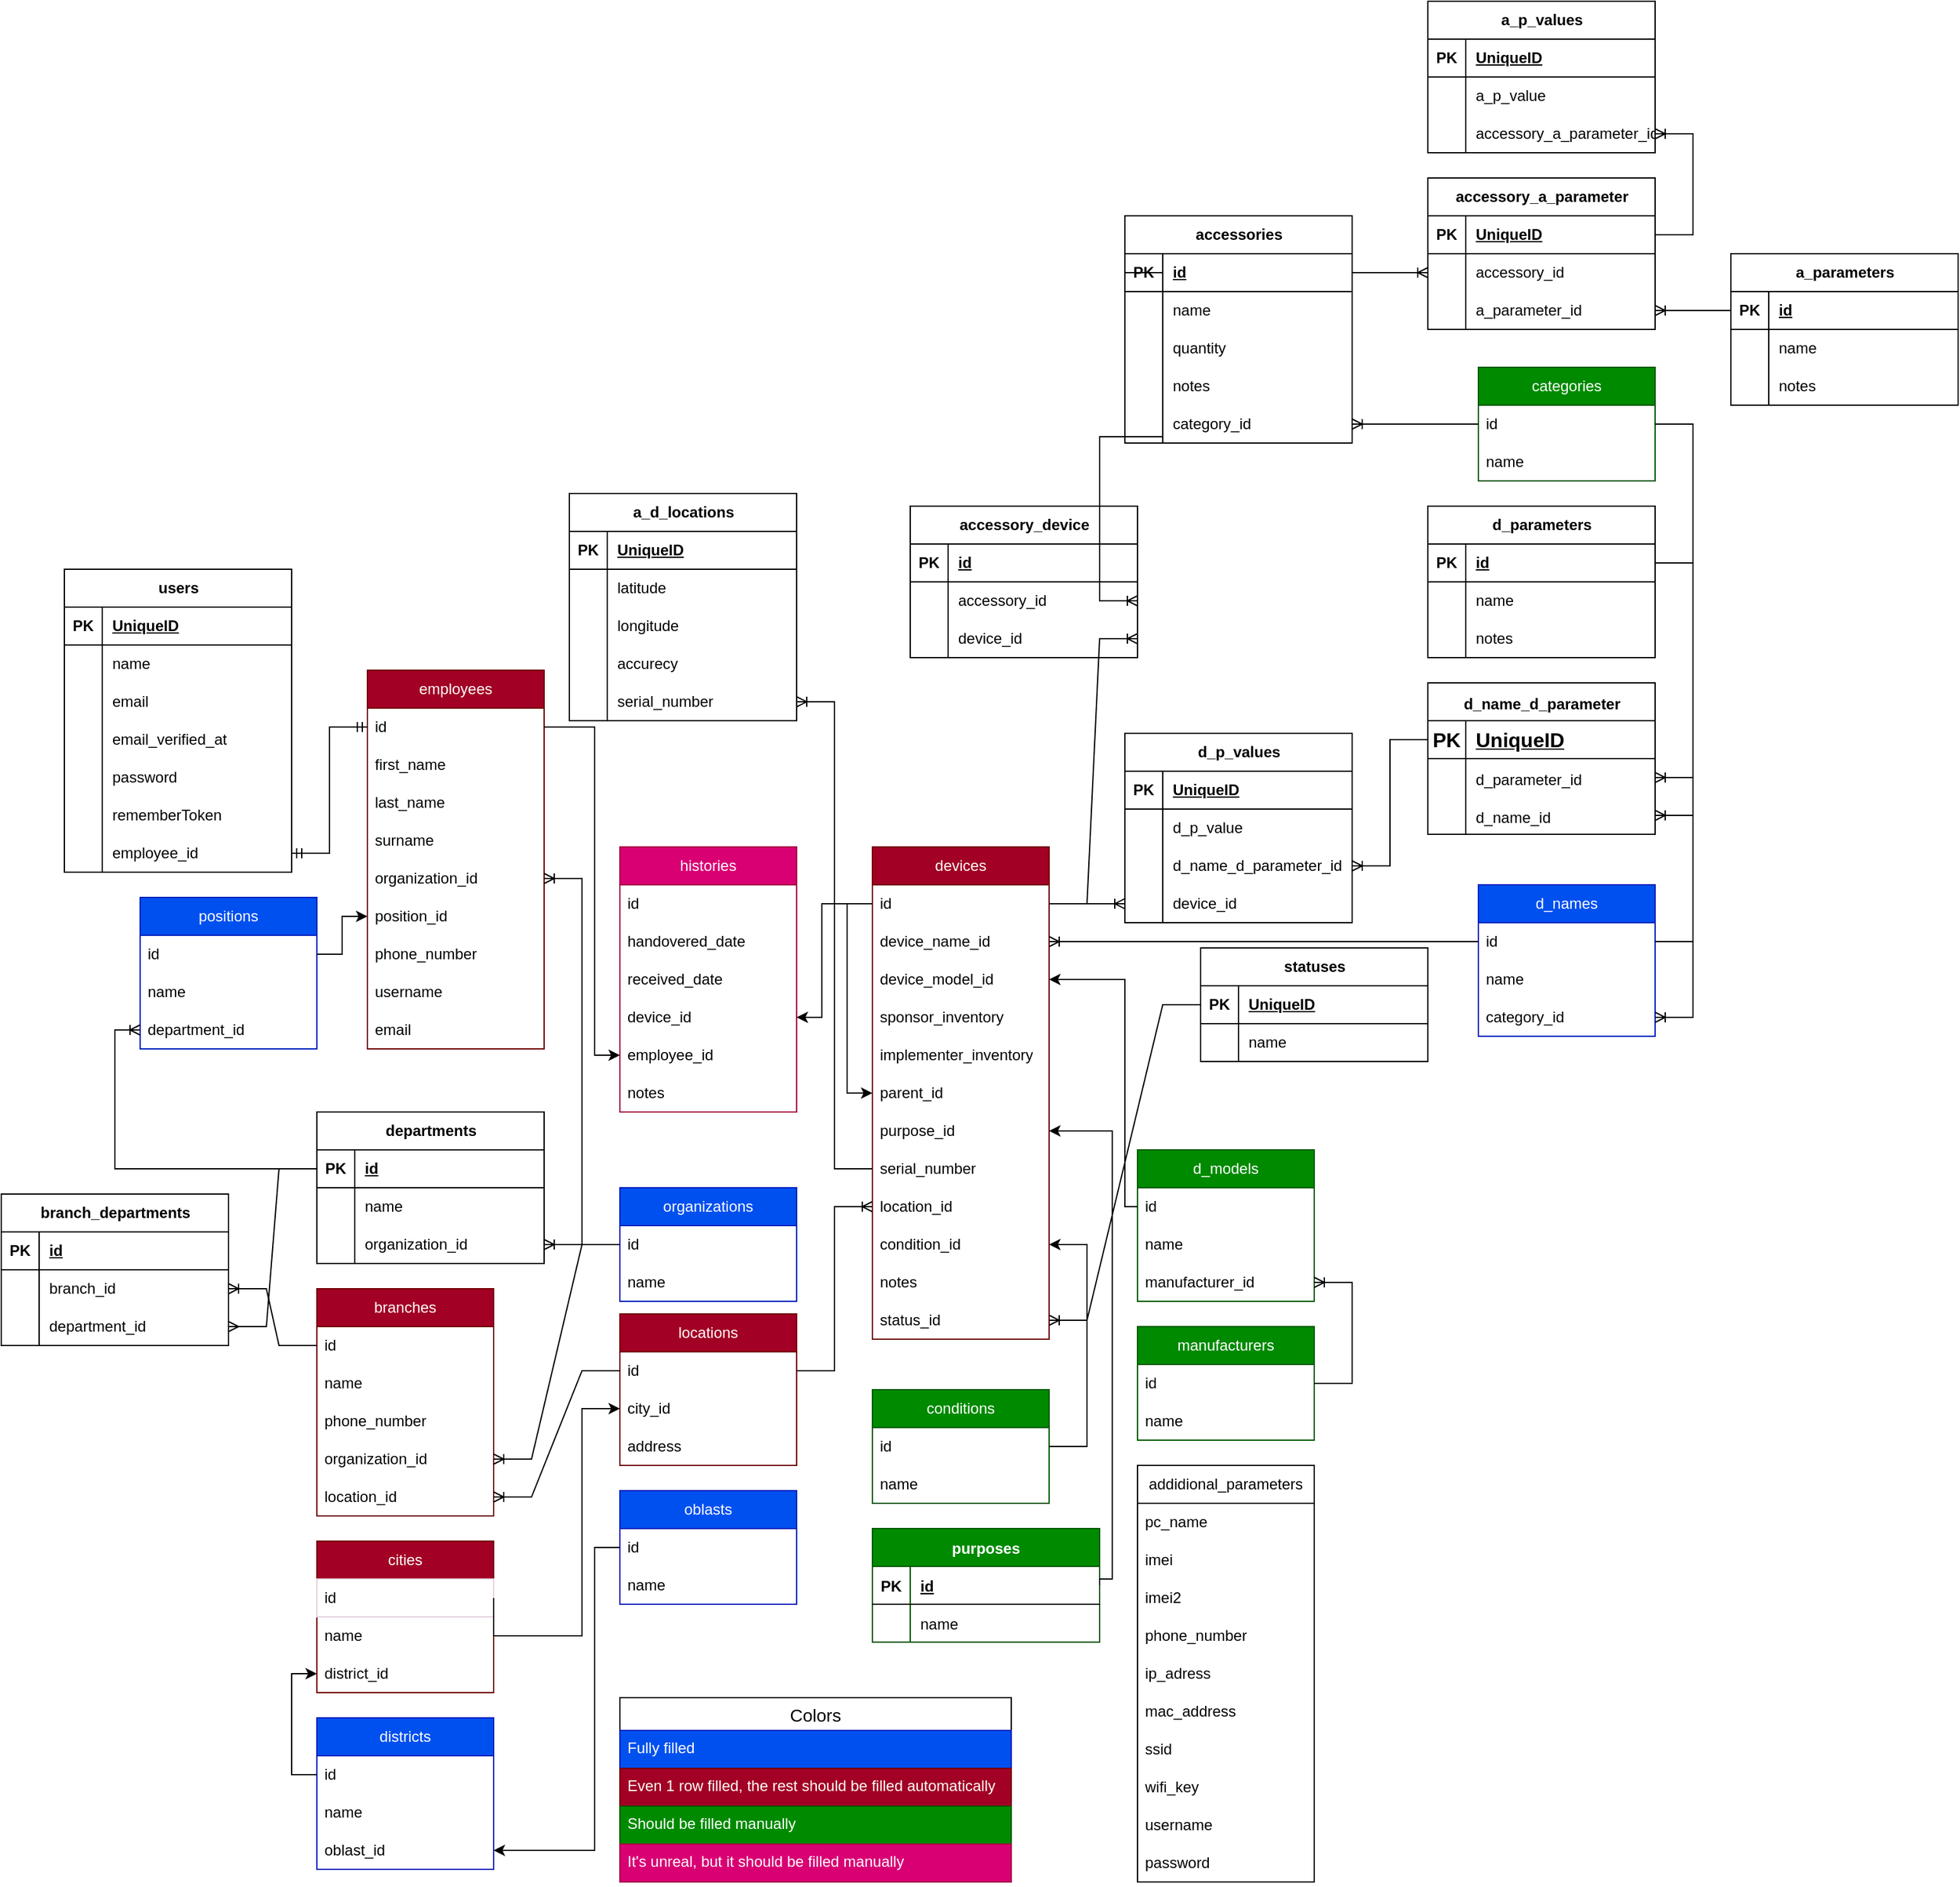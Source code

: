 <mxfile version="21.3.6" type="device">
  <diagram id="0d2q46blv9UqA0cXkcOh" name="Страница 1">
    <mxGraphModel dx="1290" dy="1742" grid="1" gridSize="10" guides="1" tooltips="1" connect="1" arrows="1" fold="1" page="1" pageScale="1" pageWidth="827" pageHeight="1169" math="0" shadow="0">
      <root>
        <mxCell id="0" />
        <mxCell id="1" parent="0" />
        <mxCell id="G7Yswwj6AfS98fs8mo6--1" value="d_models" style="swimlane;fontStyle=0;childLayout=stackLayout;horizontal=1;startSize=30;horizontalStack=0;resizeParent=1;resizeParentMax=0;resizeLast=0;collapsible=1;marginBottom=0;whiteSpace=wrap;html=1;fillColor=#008a00;fontColor=#ffffff;strokeColor=#005700;" parent="1" vertex="1">
          <mxGeometry x="960" y="550" width="140" height="120" as="geometry" />
        </mxCell>
        <mxCell id="G7Yswwj6AfS98fs8mo6--2" value="id" style="text;align=left;verticalAlign=middle;spacingLeft=4;spacingRight=4;overflow=hidden;points=[[0,0.5],[1,0.5]];portConstraint=eastwest;rotatable=0;whiteSpace=wrap;html=1;" parent="G7Yswwj6AfS98fs8mo6--1" vertex="1">
          <mxGeometry y="30" width="140" height="30" as="geometry" />
        </mxCell>
        <mxCell id="MezloRXRg_cvkASM9rGX-1" value="name" style="text;align=left;verticalAlign=middle;spacingLeft=4;spacingRight=4;overflow=hidden;points=[[0,0.5],[1,0.5]];portConstraint=eastwest;rotatable=0;whiteSpace=wrap;html=1;" parent="G7Yswwj6AfS98fs8mo6--1" vertex="1">
          <mxGeometry y="60" width="140" height="30" as="geometry" />
        </mxCell>
        <mxCell id="G7Yswwj6AfS98fs8mo6--3" value="manufacturer_id" style="text;align=left;verticalAlign=middle;spacingLeft=4;spacingRight=4;overflow=hidden;points=[[0,0.5],[1,0.5]];portConstraint=eastwest;rotatable=0;whiteSpace=wrap;html=1;" parent="G7Yswwj6AfS98fs8mo6--1" vertex="1">
          <mxGeometry y="90" width="140" height="30" as="geometry" />
        </mxCell>
        <mxCell id="G7Yswwj6AfS98fs8mo6--9" value="devices" style="swimlane;fontStyle=0;childLayout=stackLayout;horizontal=1;startSize=30;horizontalStack=0;resizeParent=1;resizeParentMax=0;resizeLast=0;collapsible=1;marginBottom=0;whiteSpace=wrap;html=1;fillColor=#a20025;fontColor=#ffffff;strokeColor=#6F0000;" parent="1" vertex="1">
          <mxGeometry x="750" y="310" width="140" height="390" as="geometry" />
        </mxCell>
        <mxCell id="lCSofVDlbzFGuQOiS7Ux-157" style="edgeStyle=orthogonalEdgeStyle;rounded=0;orthogonalLoop=1;jettySize=auto;html=1;exitX=0;exitY=0.5;exitDx=0;exitDy=0;entryX=0;entryY=0.5;entryDx=0;entryDy=0;" parent="G7Yswwj6AfS98fs8mo6--9" source="G7Yswwj6AfS98fs8mo6--10" target="lCSofVDlbzFGuQOiS7Ux-156" edge="1">
          <mxGeometry relative="1" as="geometry" />
        </mxCell>
        <mxCell id="G7Yswwj6AfS98fs8mo6--10" value="id" style="text;align=left;verticalAlign=middle;spacingLeft=4;spacingRight=4;overflow=hidden;points=[[0,0.5],[1,0.5]];portConstraint=eastwest;rotatable=0;whiteSpace=wrap;html=1;" parent="G7Yswwj6AfS98fs8mo6--9" vertex="1">
          <mxGeometry y="30" width="140" height="30" as="geometry" />
        </mxCell>
        <mxCell id="G7Yswwj6AfS98fs8mo6--11" value="device_name_id" style="text;align=left;verticalAlign=middle;spacingLeft=4;spacingRight=4;overflow=hidden;points=[[0,0.5],[1,0.5]];portConstraint=eastwest;rotatable=0;whiteSpace=wrap;html=1;" parent="G7Yswwj6AfS98fs8mo6--9" vertex="1">
          <mxGeometry y="60" width="140" height="30" as="geometry" />
        </mxCell>
        <mxCell id="G7Yswwj6AfS98fs8mo6--18" value="device_model_id" style="text;align=left;verticalAlign=middle;spacingLeft=4;spacingRight=4;overflow=hidden;points=[[0,0.5],[1,0.5]];portConstraint=eastwest;rotatable=0;whiteSpace=wrap;html=1;" parent="G7Yswwj6AfS98fs8mo6--9" vertex="1">
          <mxGeometry y="90" width="140" height="30" as="geometry" />
        </mxCell>
        <mxCell id="G7Yswwj6AfS98fs8mo6--21" value="sponsor_inventory" style="text;align=left;verticalAlign=middle;spacingLeft=4;spacingRight=4;overflow=hidden;points=[[0,0.5],[1,0.5]];portConstraint=eastwest;rotatable=0;whiteSpace=wrap;html=1;" parent="G7Yswwj6AfS98fs8mo6--9" vertex="1">
          <mxGeometry y="120" width="140" height="30" as="geometry" />
        </mxCell>
        <mxCell id="G7Yswwj6AfS98fs8mo6--20" value="implementer_inventory" style="text;align=left;verticalAlign=middle;spacingLeft=4;spacingRight=4;overflow=hidden;points=[[0,0.5],[1,0.5]];portConstraint=eastwest;rotatable=0;whiteSpace=wrap;html=1;" parent="G7Yswwj6AfS98fs8mo6--9" vertex="1">
          <mxGeometry y="150" width="140" height="30" as="geometry" />
        </mxCell>
        <mxCell id="lCSofVDlbzFGuQOiS7Ux-156" value="parent_id" style="text;align=left;verticalAlign=middle;spacingLeft=4;spacingRight=4;overflow=hidden;points=[[0,0.5],[1,0.5]];portConstraint=eastwest;rotatable=0;whiteSpace=wrap;html=1;fillColor=none;strokeColor=none;" parent="G7Yswwj6AfS98fs8mo6--9" vertex="1">
          <mxGeometry y="180" width="140" height="30" as="geometry" />
        </mxCell>
        <mxCell id="G7Yswwj6AfS98fs8mo6--60" value="purpose_id" style="text;align=left;verticalAlign=middle;spacingLeft=4;spacingRight=4;overflow=hidden;points=[[0,0.5],[1,0.5]];portConstraint=eastwest;rotatable=0;whiteSpace=wrap;html=1;fillColor=none;" parent="G7Yswwj6AfS98fs8mo6--9" vertex="1">
          <mxGeometry y="210" width="140" height="30" as="geometry" />
        </mxCell>
        <mxCell id="GRQuZETUjWmIihbJhSZC-21" value="serial_number" style="text;align=left;verticalAlign=middle;spacingLeft=4;spacingRight=4;overflow=hidden;points=[[0,0.5],[1,0.5]];portConstraint=eastwest;rotatable=0;whiteSpace=wrap;html=1;" parent="G7Yswwj6AfS98fs8mo6--9" vertex="1">
          <mxGeometry y="240" width="140" height="30" as="geometry" />
        </mxCell>
        <mxCell id="GRQuZETUjWmIihbJhSZC-52" value="location_id" style="text;align=left;verticalAlign=middle;spacingLeft=4;spacingRight=4;overflow=hidden;points=[[0,0.5],[1,0.5]];portConstraint=eastwest;rotatable=0;whiteSpace=wrap;html=1;" parent="G7Yswwj6AfS98fs8mo6--9" vertex="1">
          <mxGeometry y="270" width="140" height="30" as="geometry" />
        </mxCell>
        <mxCell id="GRQuZETUjWmIihbJhSZC-55" value="condition_id" style="text;align=left;verticalAlign=middle;spacingLeft=4;spacingRight=4;overflow=hidden;points=[[0,0.5],[1,0.5]];portConstraint=eastwest;rotatable=0;whiteSpace=wrap;html=1;" parent="G7Yswwj6AfS98fs8mo6--9" vertex="1">
          <mxGeometry y="300" width="140" height="30" as="geometry" />
        </mxCell>
        <mxCell id="xoXa2A3d770ycfroQqIN-10" value="notes" style="text;align=left;verticalAlign=middle;spacingLeft=4;spacingRight=4;overflow=hidden;points=[[0,0.5],[1,0.5]];portConstraint=eastwest;rotatable=0;whiteSpace=wrap;html=1;" parent="G7Yswwj6AfS98fs8mo6--9" vertex="1">
          <mxGeometry y="330" width="140" height="30" as="geometry" />
        </mxCell>
        <mxCell id="4cHJ_O-8YycwdGkFqOdz-15" value="status_id" style="text;align=left;verticalAlign=middle;spacingLeft=4;spacingRight=4;overflow=hidden;points=[[0,0.5],[1,0.5]];portConstraint=eastwest;rotatable=0;whiteSpace=wrap;html=1;" vertex="1" parent="G7Yswwj6AfS98fs8mo6--9">
          <mxGeometry y="360" width="140" height="30" as="geometry" />
        </mxCell>
        <mxCell id="G7Yswwj6AfS98fs8mo6--13" value="d_names" style="swimlane;fontStyle=0;childLayout=stackLayout;horizontal=1;startSize=30;horizontalStack=0;resizeParent=1;resizeParentMax=0;resizeLast=0;collapsible=1;marginBottom=0;whiteSpace=wrap;html=1;fillColor=#0050ef;fontColor=#ffffff;strokeColor=#001DBC;" parent="1" vertex="1">
          <mxGeometry x="1230" y="340" width="140" height="120" as="geometry" />
        </mxCell>
        <mxCell id="G7Yswwj6AfS98fs8mo6--14" value="id" style="text;align=left;verticalAlign=middle;spacingLeft=4;spacingRight=4;overflow=hidden;points=[[0,0.5],[1,0.5]];portConstraint=eastwest;rotatable=0;whiteSpace=wrap;html=1;" parent="G7Yswwj6AfS98fs8mo6--13" vertex="1">
          <mxGeometry y="30" width="140" height="30" as="geometry" />
        </mxCell>
        <mxCell id="G7Yswwj6AfS98fs8mo6--15" value="name" style="text;align=left;verticalAlign=middle;spacingLeft=4;spacingRight=4;overflow=hidden;points=[[0,0.5],[1,0.5]];portConstraint=eastwest;rotatable=0;whiteSpace=wrap;html=1;" parent="G7Yswwj6AfS98fs8mo6--13" vertex="1">
          <mxGeometry y="60" width="140" height="30" as="geometry" />
        </mxCell>
        <mxCell id="M6h3PacYPSQgskBJD7pR-1" value="category_id" style="text;align=left;verticalAlign=middle;spacingLeft=4;spacingRight=4;overflow=hidden;points=[[0,0.5],[1,0.5]];portConstraint=eastwest;rotatable=0;whiteSpace=wrap;html=1;" parent="G7Yswwj6AfS98fs8mo6--13" vertex="1">
          <mxGeometry y="90" width="140" height="30" as="geometry" />
        </mxCell>
        <mxCell id="G7Yswwj6AfS98fs8mo6--22" value="employees" style="swimlane;fontStyle=0;childLayout=stackLayout;horizontal=1;startSize=30;horizontalStack=0;resizeParent=1;resizeParentMax=0;resizeLast=0;collapsible=1;marginBottom=0;whiteSpace=wrap;html=1;fillColor=#a20025;fontColor=#ffffff;strokeColor=#6F0000;" parent="1" vertex="1">
          <mxGeometry x="350" y="170" width="140" height="300" as="geometry" />
        </mxCell>
        <mxCell id="G7Yswwj6AfS98fs8mo6--23" value="id" style="text;align=left;verticalAlign=middle;spacingLeft=4;spacingRight=4;overflow=hidden;points=[[0,0.5],[1,0.5]];portConstraint=eastwest;rotatable=0;whiteSpace=wrap;html=1;" parent="G7Yswwj6AfS98fs8mo6--22" vertex="1">
          <mxGeometry y="30" width="140" height="30" as="geometry" />
        </mxCell>
        <mxCell id="G7Yswwj6AfS98fs8mo6--24" value="first_name" style="text;align=left;verticalAlign=middle;spacingLeft=4;spacingRight=4;overflow=hidden;points=[[0,0.5],[1,0.5]];portConstraint=eastwest;rotatable=0;whiteSpace=wrap;html=1;" parent="G7Yswwj6AfS98fs8mo6--22" vertex="1">
          <mxGeometry y="60" width="140" height="30" as="geometry" />
        </mxCell>
        <mxCell id="G7Yswwj6AfS98fs8mo6--31" value="last_name" style="text;align=left;verticalAlign=middle;spacingLeft=4;spacingRight=4;overflow=hidden;points=[[0,0.5],[1,0.5]];portConstraint=eastwest;rotatable=0;whiteSpace=wrap;html=1;" parent="G7Yswwj6AfS98fs8mo6--22" vertex="1">
          <mxGeometry y="90" width="140" height="30" as="geometry" />
        </mxCell>
        <mxCell id="G7Yswwj6AfS98fs8mo6--38" value="surname" style="text;align=left;verticalAlign=middle;spacingLeft=4;spacingRight=4;overflow=hidden;points=[[0,0.5],[1,0.5]];portConstraint=eastwest;rotatable=0;whiteSpace=wrap;html=1;" parent="G7Yswwj6AfS98fs8mo6--22" vertex="1">
          <mxGeometry y="120" width="140" height="30" as="geometry" />
        </mxCell>
        <mxCell id="GRQuZETUjWmIihbJhSZC-39" value="organization_id" style="text;align=left;verticalAlign=middle;spacingLeft=4;spacingRight=4;overflow=hidden;points=[[0,0.5],[1,0.5]];portConstraint=eastwest;rotatable=0;whiteSpace=wrap;html=1;" parent="G7Yswwj6AfS98fs8mo6--22" vertex="1">
          <mxGeometry y="150" width="140" height="30" as="geometry" />
        </mxCell>
        <mxCell id="GRQuZETUjWmIihbJhSZC-41" value="position_id" style="text;align=left;verticalAlign=middle;spacingLeft=4;spacingRight=4;overflow=hidden;points=[[0,0.5],[1,0.5]];portConstraint=eastwest;rotatable=0;whiteSpace=wrap;html=1;" parent="G7Yswwj6AfS98fs8mo6--22" vertex="1">
          <mxGeometry y="180" width="140" height="30" as="geometry" />
        </mxCell>
        <mxCell id="G7Yswwj6AfS98fs8mo6--25" value="phone_number" style="text;align=left;verticalAlign=middle;spacingLeft=4;spacingRight=4;overflow=hidden;points=[[0,0.5],[1,0.5]];portConstraint=eastwest;rotatable=0;whiteSpace=wrap;html=1;" parent="G7Yswwj6AfS98fs8mo6--22" vertex="1">
          <mxGeometry y="210" width="140" height="30" as="geometry" />
        </mxCell>
        <mxCell id="9JCfvavjSO8q3Y-DIW90-2" value="username" style="text;align=left;verticalAlign=middle;spacingLeft=4;spacingRight=4;overflow=hidden;points=[[0,0.5],[1,0.5]];portConstraint=eastwest;rotatable=0;whiteSpace=wrap;html=1;" parent="G7Yswwj6AfS98fs8mo6--22" vertex="1">
          <mxGeometry y="240" width="140" height="30" as="geometry" />
        </mxCell>
        <mxCell id="9JCfvavjSO8q3Y-DIW90-3" value="email" style="text;align=left;verticalAlign=middle;spacingLeft=4;spacingRight=4;overflow=hidden;points=[[0,0.5],[1,0.5]];portConstraint=eastwest;rotatable=0;whiteSpace=wrap;html=1;" parent="G7Yswwj6AfS98fs8mo6--22" vertex="1">
          <mxGeometry y="270" width="140" height="30" as="geometry" />
        </mxCell>
        <mxCell id="G7Yswwj6AfS98fs8mo6--34" value="manufacturers" style="swimlane;fontStyle=0;childLayout=stackLayout;horizontal=1;startSize=30;horizontalStack=0;resizeParent=1;resizeParentMax=0;resizeLast=0;collapsible=1;marginBottom=0;whiteSpace=wrap;html=1;fillColor=#008a00;fontColor=#ffffff;strokeColor=#005700;" parent="1" vertex="1">
          <mxGeometry x="960" y="690" width="140" height="90" as="geometry" />
        </mxCell>
        <mxCell id="G7Yswwj6AfS98fs8mo6--35" value="id" style="text;align=left;verticalAlign=middle;spacingLeft=4;spacingRight=4;overflow=hidden;points=[[0,0.5],[1,0.5]];portConstraint=eastwest;rotatable=0;whiteSpace=wrap;html=1;" parent="G7Yswwj6AfS98fs8mo6--34" vertex="1">
          <mxGeometry y="30" width="140" height="30" as="geometry" />
        </mxCell>
        <mxCell id="G7Yswwj6AfS98fs8mo6--36" value="name" style="text;align=left;verticalAlign=middle;spacingLeft=4;spacingRight=4;overflow=hidden;points=[[0,0.5],[1,0.5]];portConstraint=eastwest;rotatable=0;whiteSpace=wrap;html=1;" parent="G7Yswwj6AfS98fs8mo6--34" vertex="1">
          <mxGeometry y="60" width="140" height="30" as="geometry" />
        </mxCell>
        <mxCell id="G7Yswwj6AfS98fs8mo6--41" value="districts" style="swimlane;fontStyle=0;childLayout=stackLayout;horizontal=1;startSize=30;horizontalStack=0;resizeParent=1;resizeParentMax=0;resizeLast=0;collapsible=1;marginBottom=0;whiteSpace=wrap;html=1;fillColor=#0050ef;fontColor=#ffffff;strokeColor=#001DBC;" parent="1" vertex="1">
          <mxGeometry x="310" y="1000" width="140" height="120" as="geometry" />
        </mxCell>
        <mxCell id="G7Yswwj6AfS98fs8mo6--42" value="id" style="text;align=left;verticalAlign=middle;spacingLeft=4;spacingRight=4;overflow=hidden;points=[[0,0.5],[1,0.5]];portConstraint=eastwest;rotatable=0;whiteSpace=wrap;html=1;" parent="G7Yswwj6AfS98fs8mo6--41" vertex="1">
          <mxGeometry y="30" width="140" height="30" as="geometry" />
        </mxCell>
        <mxCell id="lCSofVDlbzFGuQOiS7Ux-152" value="name" style="text;align=left;verticalAlign=middle;spacingLeft=4;spacingRight=4;overflow=hidden;points=[[0,0.5],[1,0.5]];portConstraint=eastwest;rotatable=0;whiteSpace=wrap;html=1;" parent="G7Yswwj6AfS98fs8mo6--41" vertex="1">
          <mxGeometry y="60" width="140" height="30" as="geometry" />
        </mxCell>
        <mxCell id="G7Yswwj6AfS98fs8mo6--43" value="oblast_id" style="text;align=left;verticalAlign=middle;spacingLeft=4;spacingRight=4;overflow=hidden;points=[[0,0.5],[1,0.5]];portConstraint=eastwest;rotatable=0;whiteSpace=wrap;html=1;" parent="G7Yswwj6AfS98fs8mo6--41" vertex="1">
          <mxGeometry y="90" width="140" height="30" as="geometry" />
        </mxCell>
        <mxCell id="G7Yswwj6AfS98fs8mo6--45" value="cities" style="swimlane;fontStyle=0;childLayout=stackLayout;horizontal=1;startSize=30;horizontalStack=0;resizeParent=1;resizeParentMax=0;resizeLast=0;collapsible=1;marginBottom=0;whiteSpace=wrap;html=1;fillColor=#a20025;fontColor=#ffffff;strokeColor=#6F0000;" parent="1" vertex="1">
          <mxGeometry x="310" y="860" width="140" height="120" as="geometry" />
        </mxCell>
        <mxCell id="G7Yswwj6AfS98fs8mo6--46" value="id" style="text;align=left;verticalAlign=middle;spacingLeft=4;spacingRight=4;overflow=hidden;points=[[0,0.5],[1,0.5]];portConstraint=eastwest;rotatable=0;whiteSpace=wrap;html=1;strokeColor=#E6D0DE;" parent="G7Yswwj6AfS98fs8mo6--45" vertex="1">
          <mxGeometry y="30" width="140" height="30" as="geometry" />
        </mxCell>
        <mxCell id="lCSofVDlbzFGuQOiS7Ux-154" value="name" style="text;align=left;verticalAlign=middle;spacingLeft=4;spacingRight=4;overflow=hidden;points=[[0,0.5],[1,0.5]];portConstraint=eastwest;rotatable=0;whiteSpace=wrap;html=1;" parent="G7Yswwj6AfS98fs8mo6--45" vertex="1">
          <mxGeometry y="60" width="140" height="30" as="geometry" />
        </mxCell>
        <mxCell id="G7Yswwj6AfS98fs8mo6--47" value="district_id" style="text;align=left;verticalAlign=middle;spacingLeft=4;spacingRight=4;overflow=hidden;points=[[0,0.5],[1,0.5]];portConstraint=eastwest;rotatable=0;whiteSpace=wrap;html=1;" parent="G7Yswwj6AfS98fs8mo6--45" vertex="1">
          <mxGeometry y="90" width="140" height="30" as="geometry" />
        </mxCell>
        <mxCell id="G7Yswwj6AfS98fs8mo6--52" value="conditions" style="swimlane;fontStyle=0;childLayout=stackLayout;horizontal=1;startSize=30;horizontalStack=0;resizeParent=1;resizeParentMax=0;resizeLast=0;collapsible=1;marginBottom=0;whiteSpace=wrap;html=1;fillColor=#008a00;fontColor=#ffffff;strokeColor=#005700;" parent="1" vertex="1">
          <mxGeometry x="750" y="740" width="140" height="90" as="geometry" />
        </mxCell>
        <mxCell id="G7Yswwj6AfS98fs8mo6--53" value="id" style="text;align=left;verticalAlign=middle;spacingLeft=4;spacingRight=4;overflow=hidden;points=[[0,0.5],[1,0.5]];portConstraint=eastwest;rotatable=0;whiteSpace=wrap;html=1;" parent="G7Yswwj6AfS98fs8mo6--52" vertex="1">
          <mxGeometry y="30" width="140" height="30" as="geometry" />
        </mxCell>
        <mxCell id="G7Yswwj6AfS98fs8mo6--54" value="name" style="text;align=left;verticalAlign=middle;spacingLeft=4;spacingRight=4;overflow=hidden;points=[[0,0.5],[1,0.5]];portConstraint=eastwest;rotatable=0;whiteSpace=wrap;html=1;" parent="G7Yswwj6AfS98fs8mo6--52" vertex="1">
          <mxGeometry y="60" width="140" height="30" as="geometry" />
        </mxCell>
        <mxCell id="vH3xZPw-VtNh7Vmesx8j-10" value="categories" style="swimlane;fontStyle=0;childLayout=stackLayout;horizontal=1;startSize=30;horizontalStack=0;resizeParent=1;resizeParentMax=0;resizeLast=0;collapsible=1;marginBottom=0;whiteSpace=wrap;html=1;fillColor=#008a00;fontColor=#ffffff;strokeColor=#005700;" parent="1" vertex="1">
          <mxGeometry x="1230" y="-70" width="140" height="90" as="geometry" />
        </mxCell>
        <mxCell id="vH3xZPw-VtNh7Vmesx8j-11" value="id" style="text;align=left;verticalAlign=middle;spacingLeft=4;spacingRight=4;overflow=hidden;points=[[0,0.5],[1,0.5]];portConstraint=eastwest;rotatable=0;whiteSpace=wrap;html=1;" parent="vH3xZPw-VtNh7Vmesx8j-10" vertex="1">
          <mxGeometry y="30" width="140" height="30" as="geometry" />
        </mxCell>
        <mxCell id="vH3xZPw-VtNh7Vmesx8j-12" value="name" style="text;align=left;verticalAlign=middle;spacingLeft=4;spacingRight=4;overflow=hidden;points=[[0,0.5],[1,0.5]];portConstraint=eastwest;rotatable=0;whiteSpace=wrap;html=1;" parent="vH3xZPw-VtNh7Vmesx8j-10" vertex="1">
          <mxGeometry y="60" width="140" height="30" as="geometry" />
        </mxCell>
        <mxCell id="GRQuZETUjWmIihbJhSZC-1" value="organizations" style="swimlane;fontStyle=0;childLayout=stackLayout;horizontal=1;startSize=30;horizontalStack=0;resizeParent=1;resizeParentMax=0;resizeLast=0;collapsible=1;marginBottom=0;whiteSpace=wrap;html=1;fillColor=#0050ef;fontColor=#ffffff;strokeColor=#001DBC;" parent="1" vertex="1">
          <mxGeometry x="550" y="580" width="140" height="90" as="geometry" />
        </mxCell>
        <mxCell id="GRQuZETUjWmIihbJhSZC-2" value="id" style="text;align=left;verticalAlign=middle;spacingLeft=4;spacingRight=4;overflow=hidden;points=[[0,0.5],[1,0.5]];portConstraint=eastwest;rotatable=0;whiteSpace=wrap;html=1;" parent="GRQuZETUjWmIihbJhSZC-1" vertex="1">
          <mxGeometry y="30" width="140" height="30" as="geometry" />
        </mxCell>
        <mxCell id="GRQuZETUjWmIihbJhSZC-3" value="name" style="text;align=left;verticalAlign=middle;spacingLeft=4;spacingRight=4;overflow=hidden;points=[[0,0.5],[1,0.5]];portConstraint=eastwest;rotatable=0;whiteSpace=wrap;html=1;" parent="GRQuZETUjWmIihbJhSZC-1" vertex="1">
          <mxGeometry y="60" width="140" height="30" as="geometry" />
        </mxCell>
        <mxCell id="GRQuZETUjWmIihbJhSZC-17" value="positions" style="swimlane;fontStyle=0;childLayout=stackLayout;horizontal=1;startSize=30;horizontalStack=0;resizeParent=1;resizeParentMax=0;resizeLast=0;collapsible=1;marginBottom=0;whiteSpace=wrap;html=1;fillColor=#0050ef;fontColor=#ffffff;strokeColor=#001DBC;" parent="1" vertex="1">
          <mxGeometry x="170" y="350" width="140" height="120" as="geometry" />
        </mxCell>
        <mxCell id="GRQuZETUjWmIihbJhSZC-18" value="id" style="text;align=left;verticalAlign=middle;spacingLeft=4;spacingRight=4;overflow=hidden;points=[[0,0.5],[1,0.5]];portConstraint=eastwest;rotatable=0;whiteSpace=wrap;html=1;" parent="GRQuZETUjWmIihbJhSZC-17" vertex="1">
          <mxGeometry y="30" width="140" height="30" as="geometry" />
        </mxCell>
        <mxCell id="GRQuZETUjWmIihbJhSZC-19" value="name" style="text;align=left;verticalAlign=middle;spacingLeft=4;spacingRight=4;overflow=hidden;points=[[0,0.5],[1,0.5]];portConstraint=eastwest;rotatable=0;whiteSpace=wrap;html=1;" parent="GRQuZETUjWmIihbJhSZC-17" vertex="1">
          <mxGeometry y="60" width="140" height="30" as="geometry" />
        </mxCell>
        <mxCell id="nRBspSdBg2Jbrlvb4IzP-19" value="department_id" style="text;align=left;verticalAlign=middle;spacingLeft=4;spacingRight=4;overflow=hidden;points=[[0,0.5],[1,0.5]];portConstraint=eastwest;rotatable=0;whiteSpace=wrap;html=1;" parent="GRQuZETUjWmIihbJhSZC-17" vertex="1">
          <mxGeometry y="90" width="140" height="30" as="geometry" />
        </mxCell>
        <mxCell id="GRQuZETUjWmIihbJhSZC-22" value="histories" style="swimlane;fontStyle=0;childLayout=stackLayout;horizontal=1;startSize=30;horizontalStack=0;resizeParent=1;resizeParentMax=0;resizeLast=0;collapsible=1;marginBottom=0;whiteSpace=wrap;html=1;fillColor=#d80073;fontColor=#ffffff;strokeColor=#A50040;" parent="1" vertex="1">
          <mxGeometry x="550" y="310" width="140" height="210" as="geometry" />
        </mxCell>
        <mxCell id="GRQuZETUjWmIihbJhSZC-23" value="id" style="text;align=left;verticalAlign=middle;spacingLeft=4;spacingRight=4;overflow=hidden;points=[[0,0.5],[1,0.5]];portConstraint=eastwest;rotatable=0;whiteSpace=wrap;html=1;" parent="GRQuZETUjWmIihbJhSZC-22" vertex="1">
          <mxGeometry y="30" width="140" height="30" as="geometry" />
        </mxCell>
        <mxCell id="GRQuZETUjWmIihbJhSZC-24" value="handovered_date" style="text;align=left;verticalAlign=middle;spacingLeft=4;spacingRight=4;overflow=hidden;points=[[0,0.5],[1,0.5]];portConstraint=eastwest;rotatable=0;whiteSpace=wrap;html=1;" parent="GRQuZETUjWmIihbJhSZC-22" vertex="1">
          <mxGeometry y="60" width="140" height="30" as="geometry" />
        </mxCell>
        <mxCell id="GRQuZETUjWmIihbJhSZC-27" value="received_date" style="text;align=left;verticalAlign=middle;spacingLeft=4;spacingRight=4;overflow=hidden;points=[[0,0.5],[1,0.5]];portConstraint=eastwest;rotatable=0;whiteSpace=wrap;html=1;" parent="GRQuZETUjWmIihbJhSZC-22" vertex="1">
          <mxGeometry y="90" width="140" height="30" as="geometry" />
        </mxCell>
        <mxCell id="GRQuZETUjWmIihbJhSZC-30" value="&lt;span style=&quot;text-align: center;&quot;&gt;device_id&lt;/span&gt;" style="text;align=left;verticalAlign=middle;spacingLeft=4;spacingRight=4;overflow=hidden;points=[[0,0.5],[1,0.5]];portConstraint=eastwest;rotatable=0;whiteSpace=wrap;html=1;" parent="GRQuZETUjWmIihbJhSZC-22" vertex="1">
          <mxGeometry y="120" width="140" height="30" as="geometry" />
        </mxCell>
        <mxCell id="GRQuZETUjWmIihbJhSZC-31" value="&lt;span style=&quot;text-align: center;&quot;&gt;employee_id&lt;/span&gt;" style="text;align=left;verticalAlign=middle;spacingLeft=4;spacingRight=4;overflow=hidden;points=[[0,0.5],[1,0.5]];portConstraint=eastwest;rotatable=0;whiteSpace=wrap;html=1;" parent="GRQuZETUjWmIihbJhSZC-22" vertex="1">
          <mxGeometry y="150" width="140" height="30" as="geometry" />
        </mxCell>
        <mxCell id="GRQuZETUjWmIihbJhSZC-26" value="&lt;span style=&quot;text-align: center;&quot;&gt;notes&lt;/span&gt;" style="text;align=left;verticalAlign=middle;spacingLeft=4;spacingRight=4;overflow=hidden;points=[[0,0.5],[1,0.5]];portConstraint=eastwest;rotatable=0;whiteSpace=wrap;html=1;" parent="GRQuZETUjWmIihbJhSZC-22" vertex="1">
          <mxGeometry y="180" width="140" height="30" as="geometry" />
        </mxCell>
        <mxCell id="GRQuZETUjWmIihbJhSZC-37" style="edgeStyle=orthogonalEdgeStyle;rounded=0;orthogonalLoop=1;jettySize=auto;html=1;exitX=0;exitY=0.5;exitDx=0;exitDy=0;entryX=1;entryY=0.5;entryDx=0;entryDy=0;" parent="1" source="G7Yswwj6AfS98fs8mo6--10" target="GRQuZETUjWmIihbJhSZC-30" edge="1">
          <mxGeometry relative="1" as="geometry">
            <Array as="points">
              <mxPoint x="710" y="355" />
              <mxPoint x="710" y="445" />
            </Array>
          </mxGeometry>
        </mxCell>
        <mxCell id="GRQuZETUjWmIihbJhSZC-38" style="edgeStyle=orthogonalEdgeStyle;rounded=0;orthogonalLoop=1;jettySize=auto;html=1;exitX=1;exitY=0.5;exitDx=0;exitDy=0;entryX=0;entryY=0.5;entryDx=0;entryDy=0;" parent="1" source="G7Yswwj6AfS98fs8mo6--23" target="GRQuZETUjWmIihbJhSZC-31" edge="1">
          <mxGeometry relative="1" as="geometry">
            <Array as="points">
              <mxPoint x="530" y="215" />
              <mxPoint x="530" y="475" />
            </Array>
          </mxGeometry>
        </mxCell>
        <mxCell id="GRQuZETUjWmIihbJhSZC-42" value="locations" style="swimlane;fontStyle=0;childLayout=stackLayout;horizontal=1;startSize=30;horizontalStack=0;resizeParent=1;resizeParentMax=0;resizeLast=0;collapsible=1;marginBottom=0;whiteSpace=wrap;html=1;fillColor=#a20025;fontColor=#ffffff;strokeColor=#6F0000;" parent="1" vertex="1">
          <mxGeometry x="550" y="680" width="140" height="120" as="geometry" />
        </mxCell>
        <mxCell id="GRQuZETUjWmIihbJhSZC-43" value="id" style="text;align=left;verticalAlign=middle;spacingLeft=4;spacingRight=4;overflow=hidden;points=[[0,0.5],[1,0.5]];portConstraint=eastwest;rotatable=0;whiteSpace=wrap;html=1;" parent="GRQuZETUjWmIihbJhSZC-42" vertex="1">
          <mxGeometry y="30" width="140" height="30" as="geometry" />
        </mxCell>
        <mxCell id="GRQuZETUjWmIihbJhSZC-46" value="city_id" style="text;align=left;verticalAlign=middle;spacingLeft=4;spacingRight=4;overflow=hidden;points=[[0,0.5],[1,0.5]];portConstraint=eastwest;rotatable=0;whiteSpace=wrap;html=1;" parent="GRQuZETUjWmIihbJhSZC-42" vertex="1">
          <mxGeometry y="60" width="140" height="30" as="geometry" />
        </mxCell>
        <mxCell id="GRQuZETUjWmIihbJhSZC-47" value="address" style="text;align=left;verticalAlign=middle;spacingLeft=4;spacingRight=4;overflow=hidden;points=[[0,0.5],[1,0.5]];portConstraint=eastwest;rotatable=0;whiteSpace=wrap;html=1;" parent="GRQuZETUjWmIihbJhSZC-42" vertex="1">
          <mxGeometry y="90" width="140" height="30" as="geometry" />
        </mxCell>
        <mxCell id="GRQuZETUjWmIihbJhSZC-54" style="rounded=0;orthogonalLoop=1;jettySize=auto;html=1;exitX=0;exitY=0.5;exitDx=0;exitDy=0;entryX=1;entryY=0.5;entryDx=0;entryDy=0;edgeStyle=orthogonalEdgeStyle;" parent="1" source="G7Yswwj6AfS98fs8mo6--2" target="G7Yswwj6AfS98fs8mo6--18" edge="1">
          <mxGeometry relative="1" as="geometry">
            <Array as="points">
              <mxPoint x="950" y="595" />
              <mxPoint x="950" y="415" />
            </Array>
          </mxGeometry>
        </mxCell>
        <mxCell id="GRQuZETUjWmIihbJhSZC-56" style="edgeStyle=orthogonalEdgeStyle;rounded=0;orthogonalLoop=1;jettySize=auto;html=1;exitX=1;exitY=0.5;exitDx=0;exitDy=0;entryX=1;entryY=0.5;entryDx=0;entryDy=0;" parent="1" source="G7Yswwj6AfS98fs8mo6--53" target="GRQuZETUjWmIihbJhSZC-55" edge="1">
          <mxGeometry relative="1" as="geometry">
            <Array as="points">
              <mxPoint x="920" y="785" />
              <mxPoint x="920" y="625" />
            </Array>
          </mxGeometry>
        </mxCell>
        <mxCell id="GRQuZETUjWmIihbJhSZC-57" value="branches" style="swimlane;fontStyle=0;childLayout=stackLayout;horizontal=1;startSize=30;horizontalStack=0;resizeParent=1;resizeParentMax=0;resizeLast=0;collapsible=1;marginBottom=0;whiteSpace=wrap;html=1;fillColor=#a20025;fontColor=#ffffff;strokeColor=#6F0000;" parent="1" vertex="1">
          <mxGeometry x="310" y="660" width="140" height="180" as="geometry" />
        </mxCell>
        <mxCell id="GRQuZETUjWmIihbJhSZC-58" value="id" style="text;align=left;verticalAlign=middle;spacingLeft=4;spacingRight=4;overflow=hidden;points=[[0,0.5],[1,0.5]];portConstraint=eastwest;rotatable=0;whiteSpace=wrap;html=1;" parent="GRQuZETUjWmIihbJhSZC-57" vertex="1">
          <mxGeometry y="30" width="140" height="30" as="geometry" />
        </mxCell>
        <mxCell id="GRQuZETUjWmIihbJhSZC-59" value="name" style="text;align=left;verticalAlign=middle;spacingLeft=4;spacingRight=4;overflow=hidden;points=[[0,0.5],[1,0.5]];portConstraint=eastwest;rotatable=0;whiteSpace=wrap;html=1;" parent="GRQuZETUjWmIihbJhSZC-57" vertex="1">
          <mxGeometry y="60" width="140" height="30" as="geometry" />
        </mxCell>
        <mxCell id="GRQuZETUjWmIihbJhSZC-64" value="phone_number" style="text;align=left;verticalAlign=middle;spacingLeft=4;spacingRight=4;overflow=hidden;points=[[0,0.5],[1,0.5]];portConstraint=eastwest;rotatable=0;whiteSpace=wrap;html=1;" parent="GRQuZETUjWmIihbJhSZC-57" vertex="1">
          <mxGeometry y="90" width="140" height="30" as="geometry" />
        </mxCell>
        <mxCell id="GRQuZETUjWmIihbJhSZC-62" value="&lt;span style=&quot;text-align: center;&quot;&gt;organization_id&lt;/span&gt;" style="text;align=left;verticalAlign=middle;spacingLeft=4;spacingRight=4;overflow=hidden;points=[[0,0.5],[1,0.5]];portConstraint=eastwest;rotatable=0;whiteSpace=wrap;html=1;" parent="GRQuZETUjWmIihbJhSZC-57" vertex="1">
          <mxGeometry y="120" width="140" height="30" as="geometry" />
        </mxCell>
        <mxCell id="GRQuZETUjWmIihbJhSZC-60" value="location_id" style="text;align=left;verticalAlign=middle;spacingLeft=4;spacingRight=4;overflow=hidden;points=[[0,0.5],[1,0.5]];portConstraint=eastwest;rotatable=0;whiteSpace=wrap;html=1;" parent="GRQuZETUjWmIihbJhSZC-57" vertex="1">
          <mxGeometry y="150" width="140" height="30" as="geometry" />
        </mxCell>
        <mxCell id="lCSofVDlbzFGuQOiS7Ux-3" style="edgeStyle=orthogonalEdgeStyle;rounded=0;orthogonalLoop=1;jettySize=auto;html=1;exitX=1;exitY=0.5;exitDx=0;exitDy=0;entryX=0;entryY=0.5;entryDx=0;entryDy=0;" parent="1" source="GRQuZETUjWmIihbJhSZC-18" target="GRQuZETUjWmIihbJhSZC-41" edge="1">
          <mxGeometry relative="1" as="geometry">
            <Array as="points">
              <mxPoint x="330" y="395" />
              <mxPoint x="330" y="365" />
            </Array>
          </mxGeometry>
        </mxCell>
        <mxCell id="G7Yswwj6AfS98fs8mo6--26" value="oblasts" style="swimlane;fontStyle=0;childLayout=stackLayout;horizontal=1;startSize=30;horizontalStack=0;resizeParent=1;resizeParentMax=0;resizeLast=0;collapsible=1;marginBottom=0;whiteSpace=wrap;html=1;fillColor=#0050ef;fontColor=#ffffff;strokeColor=#001DBC;" parent="1" vertex="1">
          <mxGeometry x="550" y="820" width="140" height="90" as="geometry" />
        </mxCell>
        <mxCell id="G7Yswwj6AfS98fs8mo6--27" value="id" style="text;align=left;verticalAlign=middle;spacingLeft=4;spacingRight=4;overflow=hidden;points=[[0,0.5],[1,0.5]];portConstraint=eastwest;rotatable=0;whiteSpace=wrap;html=1;" parent="G7Yswwj6AfS98fs8mo6--26" vertex="1">
          <mxGeometry y="30" width="140" height="30" as="geometry" />
        </mxCell>
        <mxCell id="G7Yswwj6AfS98fs8mo6--28" value="name" style="text;align=left;verticalAlign=middle;spacingLeft=4;spacingRight=4;overflow=hidden;points=[[0,0.5],[1,0.5]];portConstraint=eastwest;rotatable=0;whiteSpace=wrap;html=1;" parent="G7Yswwj6AfS98fs8mo6--26" vertex="1">
          <mxGeometry y="60" width="140" height="30" as="geometry" />
        </mxCell>
        <mxCell id="lCSofVDlbzFGuQOiS7Ux-8" style="edgeStyle=orthogonalEdgeStyle;rounded=0;orthogonalLoop=1;jettySize=auto;html=1;exitX=1;exitY=0.5;exitDx=0;exitDy=0;entryX=0;entryY=0.5;entryDx=0;entryDy=0;" parent="1" source="G7Yswwj6AfS98fs8mo6--46" target="GRQuZETUjWmIihbJhSZC-46" edge="1">
          <mxGeometry relative="1" as="geometry">
            <Array as="points">
              <mxPoint x="520" y="935" />
              <mxPoint x="520" y="755" />
            </Array>
          </mxGeometry>
        </mxCell>
        <mxCell id="lCSofVDlbzFGuQOiS7Ux-155" style="edgeStyle=orthogonalEdgeStyle;rounded=0;orthogonalLoop=1;jettySize=auto;html=1;exitX=0;exitY=0.5;exitDx=0;exitDy=0;entryX=0;entryY=0.5;entryDx=0;entryDy=0;" parent="1" source="G7Yswwj6AfS98fs8mo6--42" target="G7Yswwj6AfS98fs8mo6--47" edge="1">
          <mxGeometry relative="1" as="geometry" />
        </mxCell>
        <mxCell id="lCSofVDlbzFGuQOiS7Ux-159" style="edgeStyle=orthogonalEdgeStyle;rounded=0;orthogonalLoop=1;jettySize=auto;html=1;exitX=0;exitY=0.5;exitDx=0;exitDy=0;entryX=1;entryY=0.5;entryDx=0;entryDy=0;" parent="1" source="G7Yswwj6AfS98fs8mo6--27" target="G7Yswwj6AfS98fs8mo6--43" edge="1">
          <mxGeometry relative="1" as="geometry">
            <Array as="points">
              <mxPoint x="530" y="865" />
              <mxPoint x="530" y="1105" />
            </Array>
          </mxGeometry>
        </mxCell>
        <mxCell id="NYg2g-GMYENoIfYgoslu-1" value="Colors" style="swimlane;fontStyle=0;childLayout=stackLayout;horizontal=1;startSize=26;horizontalStack=0;resizeParent=1;resizeParentMax=0;resizeLast=0;collapsible=1;marginBottom=0;align=center;fontSize=14;" parent="1" vertex="1">
          <mxGeometry x="550" y="984" width="310" height="146" as="geometry" />
        </mxCell>
        <mxCell id="NYg2g-GMYENoIfYgoslu-2" value="Fully filled" style="text;strokeColor=#001DBC;fillColor=#0050ef;spacingLeft=4;spacingRight=4;overflow=hidden;rotatable=0;points=[[0,0.5],[1,0.5]];portConstraint=eastwest;fontSize=12;fontColor=#ffffff;" parent="NYg2g-GMYENoIfYgoslu-1" vertex="1">
          <mxGeometry y="26" width="310" height="30" as="geometry" />
        </mxCell>
        <mxCell id="NYg2g-GMYENoIfYgoslu-3" value="Even 1 row filled, the rest should be filled automatically" style="text;strokeColor=#6F0000;fillColor=#a20025;spacingLeft=4;spacingRight=4;overflow=hidden;rotatable=0;points=[[0,0.5],[1,0.5]];portConstraint=eastwest;fontSize=12;fontColor=#ffffff;" parent="NYg2g-GMYENoIfYgoslu-1" vertex="1">
          <mxGeometry y="56" width="310" height="30" as="geometry" />
        </mxCell>
        <mxCell id="NYg2g-GMYENoIfYgoslu-5" value="Should be filled manually" style="text;strokeColor=#005700;fillColor=#008a00;spacingLeft=4;spacingRight=4;overflow=hidden;rotatable=0;points=[[0,0.5],[1,0.5]];portConstraint=eastwest;fontSize=12;fontColor=#ffffff;" parent="NYg2g-GMYENoIfYgoslu-1" vertex="1">
          <mxGeometry y="86" width="310" height="30" as="geometry" />
        </mxCell>
        <mxCell id="NYg2g-GMYENoIfYgoslu-4" value="It&#39;s unreal, but it should be filled manually" style="text;strokeColor=#A50040;fillColor=#d80073;spacingLeft=4;spacingRight=4;overflow=hidden;rotatable=0;points=[[0,0.5],[1,0.5]];portConstraint=eastwest;fontSize=12;fontColor=#ffffff;" parent="NYg2g-GMYENoIfYgoslu-1" vertex="1">
          <mxGeometry y="116" width="310" height="30" as="geometry" />
        </mxCell>
        <mxCell id="IFYDyk9rqU8O4Fa9nJC_-1" value="purposes" style="shape=table;startSize=30;container=1;collapsible=1;childLayout=tableLayout;fixedRows=1;rowLines=0;fontStyle=1;align=center;resizeLast=1;fillColor=#008a00;fontColor=#ffffff;strokeColor=#005700;" parent="1" vertex="1">
          <mxGeometry x="750" y="850" width="180" height="90" as="geometry" />
        </mxCell>
        <mxCell id="IFYDyk9rqU8O4Fa9nJC_-2" value="" style="shape=tableRow;horizontal=0;startSize=0;swimlaneHead=0;swimlaneBody=0;fillColor=none;collapsible=0;dropTarget=0;points=[[0,0.5],[1,0.5]];portConstraint=eastwest;top=0;left=0;right=0;bottom=1;" parent="IFYDyk9rqU8O4Fa9nJC_-1" vertex="1">
          <mxGeometry y="30" width="180" height="30" as="geometry" />
        </mxCell>
        <mxCell id="IFYDyk9rqU8O4Fa9nJC_-3" value="PK" style="shape=partialRectangle;connectable=0;fillColor=none;top=0;left=0;bottom=0;right=0;fontStyle=1;overflow=hidden;" parent="IFYDyk9rqU8O4Fa9nJC_-2" vertex="1">
          <mxGeometry width="30" height="30" as="geometry">
            <mxRectangle width="30" height="30" as="alternateBounds" />
          </mxGeometry>
        </mxCell>
        <mxCell id="IFYDyk9rqU8O4Fa9nJC_-4" value="id" style="shape=partialRectangle;connectable=0;fillColor=none;top=0;left=0;bottom=0;right=0;align=left;spacingLeft=6;fontStyle=5;overflow=hidden;" parent="IFYDyk9rqU8O4Fa9nJC_-2" vertex="1">
          <mxGeometry x="30" width="150" height="30" as="geometry">
            <mxRectangle width="150" height="30" as="alternateBounds" />
          </mxGeometry>
        </mxCell>
        <mxCell id="IFYDyk9rqU8O4Fa9nJC_-5" value="" style="shape=tableRow;horizontal=0;startSize=0;swimlaneHead=0;swimlaneBody=0;fillColor=none;collapsible=0;dropTarget=0;points=[[0,0.5],[1,0.5]];portConstraint=eastwest;top=0;left=0;right=0;bottom=0;" parent="IFYDyk9rqU8O4Fa9nJC_-1" vertex="1">
          <mxGeometry y="60" width="180" height="30" as="geometry" />
        </mxCell>
        <mxCell id="IFYDyk9rqU8O4Fa9nJC_-6" value="" style="shape=partialRectangle;connectable=0;fillColor=none;top=0;left=0;bottom=0;right=0;editable=1;overflow=hidden;" parent="IFYDyk9rqU8O4Fa9nJC_-5" vertex="1">
          <mxGeometry width="30" height="30" as="geometry">
            <mxRectangle width="30" height="30" as="alternateBounds" />
          </mxGeometry>
        </mxCell>
        <mxCell id="IFYDyk9rqU8O4Fa9nJC_-7" value="name" style="shape=partialRectangle;connectable=0;fillColor=none;top=0;left=0;bottom=0;right=0;align=left;spacingLeft=6;overflow=hidden;" parent="IFYDyk9rqU8O4Fa9nJC_-5" vertex="1">
          <mxGeometry x="30" width="150" height="30" as="geometry">
            <mxRectangle width="150" height="30" as="alternateBounds" />
          </mxGeometry>
        </mxCell>
        <mxCell id="IFYDyk9rqU8O4Fa9nJC_-14" style="edgeStyle=orthogonalEdgeStyle;rounded=0;orthogonalLoop=1;jettySize=auto;html=1;exitX=1;exitY=0.5;exitDx=0;exitDy=0;entryX=1;entryY=0.5;entryDx=0;entryDy=0;" parent="1" source="IFYDyk9rqU8O4Fa9nJC_-2" target="G7Yswwj6AfS98fs8mo6--60" edge="1">
          <mxGeometry relative="1" as="geometry">
            <Array as="points">
              <mxPoint x="930" y="890" />
              <mxPoint x="940" y="890" />
              <mxPoint x="940" y="535" />
            </Array>
          </mxGeometry>
        </mxCell>
        <mxCell id="nRBspSdBg2Jbrlvb4IzP-1" value="departments" style="shape=table;startSize=30;container=1;collapsible=1;childLayout=tableLayout;fixedRows=1;rowLines=0;fontStyle=1;align=center;resizeLast=1;html=1;" parent="1" vertex="1">
          <mxGeometry x="310" y="520" width="180" height="120" as="geometry" />
        </mxCell>
        <mxCell id="nRBspSdBg2Jbrlvb4IzP-2" value="" style="shape=tableRow;horizontal=0;startSize=0;swimlaneHead=0;swimlaneBody=0;fillColor=none;collapsible=0;dropTarget=0;points=[[0,0.5],[1,0.5]];portConstraint=eastwest;top=0;left=0;right=0;bottom=1;" parent="nRBspSdBg2Jbrlvb4IzP-1" vertex="1">
          <mxGeometry y="30" width="180" height="30" as="geometry" />
        </mxCell>
        <mxCell id="nRBspSdBg2Jbrlvb4IzP-3" value="PK" style="shape=partialRectangle;connectable=0;fillColor=none;top=0;left=0;bottom=0;right=0;fontStyle=1;overflow=hidden;whiteSpace=wrap;html=1;" parent="nRBspSdBg2Jbrlvb4IzP-2" vertex="1">
          <mxGeometry width="30" height="30" as="geometry">
            <mxRectangle width="30" height="30" as="alternateBounds" />
          </mxGeometry>
        </mxCell>
        <mxCell id="nRBspSdBg2Jbrlvb4IzP-4" value="id" style="shape=partialRectangle;connectable=0;fillColor=none;top=0;left=0;bottom=0;right=0;align=left;spacingLeft=6;fontStyle=5;overflow=hidden;whiteSpace=wrap;html=1;" parent="nRBspSdBg2Jbrlvb4IzP-2" vertex="1">
          <mxGeometry x="30" width="150" height="30" as="geometry">
            <mxRectangle width="150" height="30" as="alternateBounds" />
          </mxGeometry>
        </mxCell>
        <mxCell id="nRBspSdBg2Jbrlvb4IzP-5" value="" style="shape=tableRow;horizontal=0;startSize=0;swimlaneHead=0;swimlaneBody=0;fillColor=none;collapsible=0;dropTarget=0;points=[[0,0.5],[1,0.5]];portConstraint=eastwest;top=0;left=0;right=0;bottom=0;" parent="nRBspSdBg2Jbrlvb4IzP-1" vertex="1">
          <mxGeometry y="60" width="180" height="30" as="geometry" />
        </mxCell>
        <mxCell id="nRBspSdBg2Jbrlvb4IzP-6" value="" style="shape=partialRectangle;connectable=0;fillColor=none;top=0;left=0;bottom=0;right=0;editable=1;overflow=hidden;whiteSpace=wrap;html=1;" parent="nRBspSdBg2Jbrlvb4IzP-5" vertex="1">
          <mxGeometry width="30" height="30" as="geometry">
            <mxRectangle width="30" height="30" as="alternateBounds" />
          </mxGeometry>
        </mxCell>
        <mxCell id="nRBspSdBg2Jbrlvb4IzP-7" value="name" style="shape=partialRectangle;connectable=0;fillColor=none;top=0;left=0;bottom=0;right=0;align=left;spacingLeft=6;overflow=hidden;whiteSpace=wrap;html=1;" parent="nRBspSdBg2Jbrlvb4IzP-5" vertex="1">
          <mxGeometry x="30" width="150" height="30" as="geometry">
            <mxRectangle width="150" height="30" as="alternateBounds" />
          </mxGeometry>
        </mxCell>
        <mxCell id="nRBspSdBg2Jbrlvb4IzP-35" value="" style="shape=tableRow;horizontal=0;startSize=0;swimlaneHead=0;swimlaneBody=0;fillColor=none;collapsible=0;dropTarget=0;points=[[0,0.5],[1,0.5]];portConstraint=eastwest;top=0;left=0;right=0;bottom=0;" parent="nRBspSdBg2Jbrlvb4IzP-1" vertex="1">
          <mxGeometry y="90" width="180" height="30" as="geometry" />
        </mxCell>
        <mxCell id="nRBspSdBg2Jbrlvb4IzP-36" value="" style="shape=partialRectangle;connectable=0;fillColor=none;top=0;left=0;bottom=0;right=0;editable=1;overflow=hidden;whiteSpace=wrap;html=1;" parent="nRBspSdBg2Jbrlvb4IzP-35" vertex="1">
          <mxGeometry width="30" height="30" as="geometry">
            <mxRectangle width="30" height="30" as="alternateBounds" />
          </mxGeometry>
        </mxCell>
        <mxCell id="nRBspSdBg2Jbrlvb4IzP-37" value="organization_id" style="shape=partialRectangle;connectable=0;fillColor=none;top=0;left=0;bottom=0;right=0;align=left;spacingLeft=6;overflow=hidden;whiteSpace=wrap;html=1;" parent="nRBspSdBg2Jbrlvb4IzP-35" vertex="1">
          <mxGeometry x="30" width="150" height="30" as="geometry">
            <mxRectangle width="150" height="30" as="alternateBounds" />
          </mxGeometry>
        </mxCell>
        <mxCell id="nRBspSdBg2Jbrlvb4IzP-16" value="" style="edgeStyle=entityRelationEdgeStyle;fontSize=12;html=1;endArrow=ERoneToMany;rounded=0;entryX=1;entryY=0.5;entryDx=0;entryDy=0;exitX=0;exitY=0.5;exitDx=0;exitDy=0;" parent="1" source="GRQuZETUjWmIihbJhSZC-2" target="GRQuZETUjWmIihbJhSZC-39" edge="1">
          <mxGeometry width="100" height="100" relative="1" as="geometry">
            <mxPoint x="600" y="620" as="sourcePoint" />
            <mxPoint x="700" y="520" as="targetPoint" />
          </mxGeometry>
        </mxCell>
        <mxCell id="nRBspSdBg2Jbrlvb4IzP-17" value="" style="edgeStyle=entityRelationEdgeStyle;fontSize=12;html=1;endArrow=ERoneToMany;rounded=0;entryX=1;entryY=0.5;entryDx=0;entryDy=0;exitX=0;exitY=0.5;exitDx=0;exitDy=0;" parent="1" source="GRQuZETUjWmIihbJhSZC-2" target="GRQuZETUjWmIihbJhSZC-62" edge="1">
          <mxGeometry width="100" height="100" relative="1" as="geometry">
            <mxPoint x="600" y="830" as="sourcePoint" />
            <mxPoint x="700" y="730" as="targetPoint" />
          </mxGeometry>
        </mxCell>
        <mxCell id="nRBspSdBg2Jbrlvb4IzP-18" value="" style="edgeStyle=entityRelationEdgeStyle;fontSize=12;html=1;endArrow=ERoneToMany;rounded=0;entryX=1;entryY=0.5;entryDx=0;entryDy=0;exitX=0;exitY=0.5;exitDx=0;exitDy=0;" parent="1" source="G7Yswwj6AfS98fs8mo6--14" target="G7Yswwj6AfS98fs8mo6--11" edge="1">
          <mxGeometry width="100" height="100" relative="1" as="geometry">
            <mxPoint x="600" y="630" as="sourcePoint" />
            <mxPoint x="700" y="530" as="targetPoint" />
          </mxGeometry>
        </mxCell>
        <mxCell id="nRBspSdBg2Jbrlvb4IzP-20" value="" style="fontSize=12;html=1;endArrow=ERoneToMany;rounded=0;edgeStyle=orthogonalEdgeStyle;entryX=0;entryY=0.5;entryDx=0;entryDy=0;elbow=vertical;exitX=0;exitY=0.5;exitDx=0;exitDy=0;" parent="1" source="nRBspSdBg2Jbrlvb4IzP-2" target="nRBspSdBg2Jbrlvb4IzP-19" edge="1">
          <mxGeometry width="100" height="100" relative="1" as="geometry">
            <mxPoint x="50" y="590" as="sourcePoint" />
            <mxPoint x="80" y="550" as="targetPoint" />
            <Array as="points">
              <mxPoint x="150" y="565" />
              <mxPoint x="150" y="455" />
            </Array>
          </mxGeometry>
        </mxCell>
        <mxCell id="nRBspSdBg2Jbrlvb4IzP-21" value="branch_departments" style="shape=table;startSize=30;container=1;collapsible=1;childLayout=tableLayout;fixedRows=1;rowLines=0;fontStyle=1;align=center;resizeLast=1;html=1;" parent="1" vertex="1">
          <mxGeometry x="60" y="585" width="180" height="120" as="geometry" />
        </mxCell>
        <mxCell id="nRBspSdBg2Jbrlvb4IzP-22" value="" style="shape=tableRow;horizontal=0;startSize=0;swimlaneHead=0;swimlaneBody=0;fillColor=none;collapsible=0;dropTarget=0;points=[[0,0.5],[1,0.5]];portConstraint=eastwest;top=0;left=0;right=0;bottom=1;" parent="nRBspSdBg2Jbrlvb4IzP-21" vertex="1">
          <mxGeometry y="30" width="180" height="30" as="geometry" />
        </mxCell>
        <mxCell id="nRBspSdBg2Jbrlvb4IzP-23" value="PK" style="shape=partialRectangle;connectable=0;fillColor=none;top=0;left=0;bottom=0;right=0;fontStyle=1;overflow=hidden;whiteSpace=wrap;html=1;" parent="nRBspSdBg2Jbrlvb4IzP-22" vertex="1">
          <mxGeometry width="30" height="30" as="geometry">
            <mxRectangle width="30" height="30" as="alternateBounds" />
          </mxGeometry>
        </mxCell>
        <mxCell id="nRBspSdBg2Jbrlvb4IzP-24" value="id" style="shape=partialRectangle;connectable=0;fillColor=none;top=0;left=0;bottom=0;right=0;align=left;spacingLeft=6;fontStyle=5;overflow=hidden;whiteSpace=wrap;html=1;" parent="nRBspSdBg2Jbrlvb4IzP-22" vertex="1">
          <mxGeometry x="30" width="150" height="30" as="geometry">
            <mxRectangle width="150" height="30" as="alternateBounds" />
          </mxGeometry>
        </mxCell>
        <mxCell id="nRBspSdBg2Jbrlvb4IzP-25" value="" style="shape=tableRow;horizontal=0;startSize=0;swimlaneHead=0;swimlaneBody=0;fillColor=none;collapsible=0;dropTarget=0;points=[[0,0.5],[1,0.5]];portConstraint=eastwest;top=0;left=0;right=0;bottom=0;" parent="nRBspSdBg2Jbrlvb4IzP-21" vertex="1">
          <mxGeometry y="60" width="180" height="30" as="geometry" />
        </mxCell>
        <mxCell id="nRBspSdBg2Jbrlvb4IzP-26" value="" style="shape=partialRectangle;connectable=0;fillColor=none;top=0;left=0;bottom=0;right=0;editable=1;overflow=hidden;whiteSpace=wrap;html=1;" parent="nRBspSdBg2Jbrlvb4IzP-25" vertex="1">
          <mxGeometry width="30" height="30" as="geometry">
            <mxRectangle width="30" height="30" as="alternateBounds" />
          </mxGeometry>
        </mxCell>
        <mxCell id="nRBspSdBg2Jbrlvb4IzP-27" value="branch_id" style="shape=partialRectangle;connectable=0;fillColor=none;top=0;left=0;bottom=0;right=0;align=left;spacingLeft=6;overflow=hidden;whiteSpace=wrap;html=1;" parent="nRBspSdBg2Jbrlvb4IzP-25" vertex="1">
          <mxGeometry x="30" width="150" height="30" as="geometry">
            <mxRectangle width="150" height="30" as="alternateBounds" />
          </mxGeometry>
        </mxCell>
        <mxCell id="nRBspSdBg2Jbrlvb4IzP-28" value="" style="shape=tableRow;horizontal=0;startSize=0;swimlaneHead=0;swimlaneBody=0;fillColor=none;collapsible=0;dropTarget=0;points=[[0,0.5],[1,0.5]];portConstraint=eastwest;top=0;left=0;right=0;bottom=0;" parent="nRBspSdBg2Jbrlvb4IzP-21" vertex="1">
          <mxGeometry y="90" width="180" height="30" as="geometry" />
        </mxCell>
        <mxCell id="nRBspSdBg2Jbrlvb4IzP-29" value="" style="shape=partialRectangle;connectable=0;fillColor=none;top=0;left=0;bottom=0;right=0;editable=1;overflow=hidden;whiteSpace=wrap;html=1;" parent="nRBspSdBg2Jbrlvb4IzP-28" vertex="1">
          <mxGeometry width="30" height="30" as="geometry">
            <mxRectangle width="30" height="30" as="alternateBounds" />
          </mxGeometry>
        </mxCell>
        <mxCell id="nRBspSdBg2Jbrlvb4IzP-30" value="department_id" style="shape=partialRectangle;connectable=0;fillColor=none;top=0;left=0;bottom=0;right=0;align=left;spacingLeft=6;overflow=hidden;whiteSpace=wrap;html=1;" parent="nRBspSdBg2Jbrlvb4IzP-28" vertex="1">
          <mxGeometry x="30" width="150" height="30" as="geometry">
            <mxRectangle width="150" height="30" as="alternateBounds" />
          </mxGeometry>
        </mxCell>
        <mxCell id="nRBspSdBg2Jbrlvb4IzP-34" value="" style="edgeStyle=entityRelationEdgeStyle;fontSize=12;html=1;endArrow=ERoneToMany;rounded=0;entryX=1;entryY=0.5;entryDx=0;entryDy=0;exitX=0;exitY=0.5;exitDx=0;exitDy=0;" parent="1" source="GRQuZETUjWmIihbJhSZC-58" target="nRBspSdBg2Jbrlvb4IzP-25" edge="1">
          <mxGeometry width="100" height="100" relative="1" as="geometry">
            <mxPoint x="550" y="830" as="sourcePoint" />
            <mxPoint x="650" y="730" as="targetPoint" />
          </mxGeometry>
        </mxCell>
        <mxCell id="nRBspSdBg2Jbrlvb4IzP-38" value="" style="edgeStyle=entityRelationEdgeStyle;fontSize=12;html=1;endArrow=ERoneToMany;rounded=0;exitX=0;exitY=0.5;exitDx=0;exitDy=0;" parent="1" source="GRQuZETUjWmIihbJhSZC-2" target="nRBspSdBg2Jbrlvb4IzP-35" edge="1">
          <mxGeometry width="100" height="100" relative="1" as="geometry">
            <mxPoint x="550" y="830" as="sourcePoint" />
            <mxPoint x="650" y="730" as="targetPoint" />
          </mxGeometry>
        </mxCell>
        <mxCell id="M6h3PacYPSQgskBJD7pR-2" value="" style="edgeStyle=entityRelationEdgeStyle;fontSize=12;html=1;endArrow=ERoneToMany;rounded=0;exitX=1;exitY=0.5;exitDx=0;exitDy=0;entryX=1;entryY=0.5;entryDx=0;entryDy=0;" parent="1" source="vH3xZPw-VtNh7Vmesx8j-11" target="M6h3PacYPSQgskBJD7pR-1" edge="1">
          <mxGeometry width="100" height="100" relative="1" as="geometry">
            <mxPoint x="1170" y="505" as="sourcePoint" />
            <mxPoint x="1630" y="420" as="targetPoint" />
          </mxGeometry>
        </mxCell>
        <mxCell id="M6h3PacYPSQgskBJD7pR-3" value="d_parameters" style="shape=table;startSize=30;container=1;collapsible=1;childLayout=tableLayout;fixedRows=1;rowLines=0;fontStyle=1;align=center;resizeLast=1;html=1;" parent="1" vertex="1">
          <mxGeometry x="1190" y="40" width="180" height="120" as="geometry" />
        </mxCell>
        <mxCell id="M6h3PacYPSQgskBJD7pR-4" value="" style="shape=tableRow;horizontal=0;startSize=0;swimlaneHead=0;swimlaneBody=0;fillColor=none;collapsible=0;dropTarget=0;points=[[0,0.5],[1,0.5]];portConstraint=eastwest;top=0;left=0;right=0;bottom=1;" parent="M6h3PacYPSQgskBJD7pR-3" vertex="1">
          <mxGeometry y="30" width="180" height="30" as="geometry" />
        </mxCell>
        <mxCell id="M6h3PacYPSQgskBJD7pR-5" value="PK" style="shape=partialRectangle;connectable=0;fillColor=none;top=0;left=0;bottom=0;right=0;fontStyle=1;overflow=hidden;whiteSpace=wrap;html=1;" parent="M6h3PacYPSQgskBJD7pR-4" vertex="1">
          <mxGeometry width="30" height="30" as="geometry">
            <mxRectangle width="30" height="30" as="alternateBounds" />
          </mxGeometry>
        </mxCell>
        <mxCell id="M6h3PacYPSQgskBJD7pR-6" value="id" style="shape=partialRectangle;connectable=0;fillColor=none;top=0;left=0;bottom=0;right=0;align=left;spacingLeft=6;fontStyle=5;overflow=hidden;whiteSpace=wrap;html=1;" parent="M6h3PacYPSQgskBJD7pR-4" vertex="1">
          <mxGeometry x="30" width="150" height="30" as="geometry">
            <mxRectangle width="150" height="30" as="alternateBounds" />
          </mxGeometry>
        </mxCell>
        <mxCell id="M6h3PacYPSQgskBJD7pR-7" value="" style="shape=tableRow;horizontal=0;startSize=0;swimlaneHead=0;swimlaneBody=0;fillColor=none;collapsible=0;dropTarget=0;points=[[0,0.5],[1,0.5]];portConstraint=eastwest;top=0;left=0;right=0;bottom=0;" parent="M6h3PacYPSQgskBJD7pR-3" vertex="1">
          <mxGeometry y="60" width="180" height="30" as="geometry" />
        </mxCell>
        <mxCell id="M6h3PacYPSQgskBJD7pR-8" value="" style="shape=partialRectangle;connectable=0;fillColor=none;top=0;left=0;bottom=0;right=0;editable=1;overflow=hidden;whiteSpace=wrap;html=1;" parent="M6h3PacYPSQgskBJD7pR-7" vertex="1">
          <mxGeometry width="30" height="30" as="geometry">
            <mxRectangle width="30" height="30" as="alternateBounds" />
          </mxGeometry>
        </mxCell>
        <mxCell id="M6h3PacYPSQgskBJD7pR-9" value="name" style="shape=partialRectangle;connectable=0;fillColor=none;top=0;left=0;bottom=0;right=0;align=left;spacingLeft=6;overflow=hidden;whiteSpace=wrap;html=1;" parent="M6h3PacYPSQgskBJD7pR-7" vertex="1">
          <mxGeometry x="30" width="150" height="30" as="geometry">
            <mxRectangle width="150" height="30" as="alternateBounds" />
          </mxGeometry>
        </mxCell>
        <mxCell id="M6h3PacYPSQgskBJD7pR-32" value="" style="shape=tableRow;horizontal=0;startSize=0;swimlaneHead=0;swimlaneBody=0;fillColor=none;collapsible=0;dropTarget=0;points=[[0,0.5],[1,0.5]];portConstraint=eastwest;top=0;left=0;right=0;bottom=0;" parent="M6h3PacYPSQgskBJD7pR-3" vertex="1">
          <mxGeometry y="90" width="180" height="30" as="geometry" />
        </mxCell>
        <mxCell id="M6h3PacYPSQgskBJD7pR-33" value="" style="shape=partialRectangle;connectable=0;fillColor=none;top=0;left=0;bottom=0;right=0;editable=1;overflow=hidden;whiteSpace=wrap;html=1;" parent="M6h3PacYPSQgskBJD7pR-32" vertex="1">
          <mxGeometry width="30" height="30" as="geometry">
            <mxRectangle width="30" height="30" as="alternateBounds" />
          </mxGeometry>
        </mxCell>
        <mxCell id="M6h3PacYPSQgskBJD7pR-34" value="notes" style="shape=partialRectangle;connectable=0;fillColor=none;top=0;left=0;bottom=0;right=0;align=left;spacingLeft=6;overflow=hidden;whiteSpace=wrap;html=1;" parent="M6h3PacYPSQgskBJD7pR-32" vertex="1">
          <mxGeometry x="30" width="150" height="30" as="geometry">
            <mxRectangle width="150" height="30" as="alternateBounds" />
          </mxGeometry>
        </mxCell>
        <mxCell id="M6h3PacYPSQgskBJD7pR-16" value="" style="edgeStyle=entityRelationEdgeStyle;fontSize=12;html=1;endArrow=ERoneToMany;rounded=0;entryX=1;entryY=0.5;entryDx=0;entryDy=0;exitX=1;exitY=0.5;exitDx=0;exitDy=0;" parent="1" source="G7Yswwj6AfS98fs8mo6--14" target="eqxOlc_uO35bh4nYZkUk-1" edge="1">
          <mxGeometry width="100" height="100" relative="1" as="geometry">
            <mxPoint x="850" y="520" as="sourcePoint" />
            <mxPoint x="950" y="420" as="targetPoint" />
          </mxGeometry>
        </mxCell>
        <mxCell id="M6h3PacYPSQgskBJD7pR-17" value="d_p_values" style="shape=table;startSize=30;container=1;collapsible=1;childLayout=tableLayout;fixedRows=1;rowLines=0;fontStyle=1;align=center;resizeLast=1;html=1;" parent="1" vertex="1">
          <mxGeometry x="950" y="220" width="180" height="150" as="geometry" />
        </mxCell>
        <mxCell id="M6h3PacYPSQgskBJD7pR-18" value="" style="shape=tableRow;horizontal=0;startSize=0;swimlaneHead=0;swimlaneBody=0;fillColor=none;collapsible=0;dropTarget=0;points=[[0,0.5],[1,0.5]];portConstraint=eastwest;top=0;left=0;right=0;bottom=1;" parent="M6h3PacYPSQgskBJD7pR-17" vertex="1">
          <mxGeometry y="30" width="180" height="30" as="geometry" />
        </mxCell>
        <mxCell id="M6h3PacYPSQgskBJD7pR-19" value="PK" style="shape=partialRectangle;connectable=0;fillColor=none;top=0;left=0;bottom=0;right=0;fontStyle=1;overflow=hidden;whiteSpace=wrap;html=1;" parent="M6h3PacYPSQgskBJD7pR-18" vertex="1">
          <mxGeometry width="30" height="30" as="geometry">
            <mxRectangle width="30" height="30" as="alternateBounds" />
          </mxGeometry>
        </mxCell>
        <mxCell id="M6h3PacYPSQgskBJD7pR-20" value="UniqueID" style="shape=partialRectangle;connectable=0;fillColor=none;top=0;left=0;bottom=0;right=0;align=left;spacingLeft=6;fontStyle=5;overflow=hidden;whiteSpace=wrap;html=1;" parent="M6h3PacYPSQgskBJD7pR-18" vertex="1">
          <mxGeometry x="30" width="150" height="30" as="geometry">
            <mxRectangle width="150" height="30" as="alternateBounds" />
          </mxGeometry>
        </mxCell>
        <mxCell id="M6h3PacYPSQgskBJD7pR-21" value="" style="shape=tableRow;horizontal=0;startSize=0;swimlaneHead=0;swimlaneBody=0;fillColor=none;collapsible=0;dropTarget=0;points=[[0,0.5],[1,0.5]];portConstraint=eastwest;top=0;left=0;right=0;bottom=0;" parent="M6h3PacYPSQgskBJD7pR-17" vertex="1">
          <mxGeometry y="60" width="180" height="30" as="geometry" />
        </mxCell>
        <mxCell id="M6h3PacYPSQgskBJD7pR-22" value="" style="shape=partialRectangle;connectable=0;fillColor=none;top=0;left=0;bottom=0;right=0;editable=1;overflow=hidden;whiteSpace=wrap;html=1;" parent="M6h3PacYPSQgskBJD7pR-21" vertex="1">
          <mxGeometry width="30" height="30" as="geometry">
            <mxRectangle width="30" height="30" as="alternateBounds" />
          </mxGeometry>
        </mxCell>
        <mxCell id="M6h3PacYPSQgskBJD7pR-23" value="d_p_value" style="shape=partialRectangle;connectable=0;fillColor=none;top=0;left=0;bottom=0;right=0;align=left;spacingLeft=6;overflow=hidden;whiteSpace=wrap;html=1;" parent="M6h3PacYPSQgskBJD7pR-21" vertex="1">
          <mxGeometry x="30" width="150" height="30" as="geometry">
            <mxRectangle width="150" height="30" as="alternateBounds" />
          </mxGeometry>
        </mxCell>
        <mxCell id="M6h3PacYPSQgskBJD7pR-24" value="" style="shape=tableRow;horizontal=0;startSize=0;swimlaneHead=0;swimlaneBody=0;fillColor=none;collapsible=0;dropTarget=0;points=[[0,0.5],[1,0.5]];portConstraint=eastwest;top=0;left=0;right=0;bottom=0;" parent="M6h3PacYPSQgskBJD7pR-17" vertex="1">
          <mxGeometry y="90" width="180" height="30" as="geometry" />
        </mxCell>
        <mxCell id="M6h3PacYPSQgskBJD7pR-25" value="" style="shape=partialRectangle;connectable=0;fillColor=none;top=0;left=0;bottom=0;right=0;editable=1;overflow=hidden;whiteSpace=wrap;html=1;" parent="M6h3PacYPSQgskBJD7pR-24" vertex="1">
          <mxGeometry width="30" height="30" as="geometry">
            <mxRectangle width="30" height="30" as="alternateBounds" />
          </mxGeometry>
        </mxCell>
        <mxCell id="M6h3PacYPSQgskBJD7pR-26" value="d_name_d_parameter_id" style="shape=partialRectangle;connectable=0;fillColor=none;top=0;left=0;bottom=0;right=0;align=left;spacingLeft=6;overflow=hidden;whiteSpace=wrap;html=1;" parent="M6h3PacYPSQgskBJD7pR-24" vertex="1">
          <mxGeometry x="30" width="150" height="30" as="geometry">
            <mxRectangle width="150" height="30" as="alternateBounds" />
          </mxGeometry>
        </mxCell>
        <mxCell id="M6h3PacYPSQgskBJD7pR-56" value="" style="shape=tableRow;horizontal=0;startSize=0;swimlaneHead=0;swimlaneBody=0;fillColor=none;collapsible=0;dropTarget=0;points=[[0,0.5],[1,0.5]];portConstraint=eastwest;top=0;left=0;right=0;bottom=0;" parent="M6h3PacYPSQgskBJD7pR-17" vertex="1">
          <mxGeometry y="120" width="180" height="30" as="geometry" />
        </mxCell>
        <mxCell id="M6h3PacYPSQgskBJD7pR-57" value="" style="shape=partialRectangle;connectable=0;fillColor=none;top=0;left=0;bottom=0;right=0;editable=1;overflow=hidden;whiteSpace=wrap;html=1;" parent="M6h3PacYPSQgskBJD7pR-56" vertex="1">
          <mxGeometry width="30" height="30" as="geometry">
            <mxRectangle width="30" height="30" as="alternateBounds" />
          </mxGeometry>
        </mxCell>
        <mxCell id="M6h3PacYPSQgskBJD7pR-58" value="device_id" style="shape=partialRectangle;connectable=0;fillColor=none;top=0;left=0;bottom=0;right=0;align=left;spacingLeft=6;overflow=hidden;whiteSpace=wrap;html=1;" parent="M6h3PacYPSQgskBJD7pR-56" vertex="1">
          <mxGeometry x="30" width="150" height="30" as="geometry">
            <mxRectangle width="150" height="30" as="alternateBounds" />
          </mxGeometry>
        </mxCell>
        <mxCell id="M6h3PacYPSQgskBJD7pR-31" value="" style="edgeStyle=entityRelationEdgeStyle;fontSize=12;html=1;endArrow=ERoneToMany;rounded=0;entryX=0;entryY=0.5;entryDx=0;entryDy=0;exitX=1;exitY=0.5;exitDx=0;exitDy=0;" parent="1" source="G7Yswwj6AfS98fs8mo6--10" target="M6h3PacYPSQgskBJD7pR-56" edge="1">
          <mxGeometry width="100" height="100" relative="1" as="geometry">
            <mxPoint x="850" y="520" as="sourcePoint" />
            <mxPoint x="950" y="420" as="targetPoint" />
          </mxGeometry>
        </mxCell>
        <mxCell id="M6h3PacYPSQgskBJD7pR-35" value="addidional_parameters" style="swimlane;fontStyle=0;childLayout=stackLayout;horizontal=1;startSize=30;horizontalStack=0;resizeParent=1;resizeParentMax=0;resizeLast=0;collapsible=1;marginBottom=0;whiteSpace=wrap;html=1;" parent="1" vertex="1">
          <mxGeometry x="960" y="800" width="140" height="330" as="geometry" />
        </mxCell>
        <mxCell id="M6h3PacYPSQgskBJD7pR-41" value="pc_name" style="text;align=left;verticalAlign=middle;spacingLeft=4;spacingRight=4;overflow=hidden;points=[[0,0.5],[1,0.5]];portConstraint=eastwest;rotatable=0;whiteSpace=wrap;html=1;" parent="M6h3PacYPSQgskBJD7pR-35" vertex="1">
          <mxGeometry y="30" width="140" height="30" as="geometry" />
        </mxCell>
        <mxCell id="M6h3PacYPSQgskBJD7pR-60" value="imei" style="text;align=left;verticalAlign=middle;spacingLeft=4;spacingRight=4;overflow=hidden;points=[[0,0.5],[1,0.5]];portConstraint=eastwest;rotatable=0;whiteSpace=wrap;html=1;" parent="M6h3PacYPSQgskBJD7pR-35" vertex="1">
          <mxGeometry y="60" width="140" height="30" as="geometry" />
        </mxCell>
        <mxCell id="M6h3PacYPSQgskBJD7pR-61" value="imei2" style="text;align=left;verticalAlign=middle;spacingLeft=4;spacingRight=4;overflow=hidden;points=[[0,0.5],[1,0.5]];portConstraint=eastwest;rotatable=0;whiteSpace=wrap;html=1;" parent="M6h3PacYPSQgskBJD7pR-35" vertex="1">
          <mxGeometry y="90" width="140" height="30" as="geometry" />
        </mxCell>
        <mxCell id="M6h3PacYPSQgskBJD7pR-62" value="phone_number" style="text;align=left;verticalAlign=middle;spacingLeft=4;spacingRight=4;overflow=hidden;points=[[0,0.5],[1,0.5]];portConstraint=eastwest;rotatable=0;whiteSpace=wrap;html=1;" parent="M6h3PacYPSQgskBJD7pR-35" vertex="1">
          <mxGeometry y="120" width="140" height="30" as="geometry" />
        </mxCell>
        <mxCell id="M6h3PacYPSQgskBJD7pR-63" value="ip_adress" style="text;align=left;verticalAlign=middle;spacingLeft=4;spacingRight=4;overflow=hidden;points=[[0,0.5],[1,0.5]];portConstraint=eastwest;rotatable=0;whiteSpace=wrap;html=1;" parent="M6h3PacYPSQgskBJD7pR-35" vertex="1">
          <mxGeometry y="150" width="140" height="30" as="geometry" />
        </mxCell>
        <mxCell id="M6h3PacYPSQgskBJD7pR-64" value="mac_address" style="text;align=left;verticalAlign=middle;spacingLeft=4;spacingRight=4;overflow=hidden;points=[[0,0.5],[1,0.5]];portConstraint=eastwest;rotatable=0;whiteSpace=wrap;html=1;" parent="M6h3PacYPSQgskBJD7pR-35" vertex="1">
          <mxGeometry y="180" width="140" height="30" as="geometry" />
        </mxCell>
        <mxCell id="M6h3PacYPSQgskBJD7pR-65" value="ssid" style="text;align=left;verticalAlign=middle;spacingLeft=4;spacingRight=4;overflow=hidden;points=[[0,0.5],[1,0.5]];portConstraint=eastwest;rotatable=0;whiteSpace=wrap;html=1;" parent="M6h3PacYPSQgskBJD7pR-35" vertex="1">
          <mxGeometry y="210" width="140" height="30" as="geometry" />
        </mxCell>
        <mxCell id="M6h3PacYPSQgskBJD7pR-66" value="wifi_key" style="text;align=left;verticalAlign=middle;spacingLeft=4;spacingRight=4;overflow=hidden;points=[[0,0.5],[1,0.5]];portConstraint=eastwest;rotatable=0;whiteSpace=wrap;html=1;" parent="M6h3PacYPSQgskBJD7pR-35" vertex="1">
          <mxGeometry y="240" width="140" height="30" as="geometry" />
        </mxCell>
        <mxCell id="M6h3PacYPSQgskBJD7pR-67" value="username" style="text;align=left;verticalAlign=middle;spacingLeft=4;spacingRight=4;overflow=hidden;points=[[0,0.5],[1,0.5]];portConstraint=eastwest;rotatable=0;whiteSpace=wrap;html=1;" parent="M6h3PacYPSQgskBJD7pR-35" vertex="1">
          <mxGeometry y="270" width="140" height="30" as="geometry" />
        </mxCell>
        <mxCell id="M6h3PacYPSQgskBJD7pR-68" value="password" style="text;align=left;verticalAlign=middle;spacingLeft=4;spacingRight=4;overflow=hidden;points=[[0,0.5],[1,0.5]];portConstraint=eastwest;rotatable=0;whiteSpace=wrap;html=1;" parent="M6h3PacYPSQgskBJD7pR-35" vertex="1">
          <mxGeometry y="300" width="140" height="30" as="geometry" />
        </mxCell>
        <mxCell id="M6h3PacYPSQgskBJD7pR-69" value="accessories" style="shape=table;startSize=30;container=1;collapsible=1;childLayout=tableLayout;fixedRows=1;rowLines=0;fontStyle=1;align=center;resizeLast=1;html=1;" parent="1" vertex="1">
          <mxGeometry x="950" y="-190" width="180" height="180" as="geometry" />
        </mxCell>
        <mxCell id="M6h3PacYPSQgskBJD7pR-70" value="" style="shape=tableRow;horizontal=0;startSize=0;swimlaneHead=0;swimlaneBody=0;fillColor=none;collapsible=0;dropTarget=0;points=[[0,0.5],[1,0.5]];portConstraint=eastwest;top=0;left=0;right=0;bottom=1;" parent="M6h3PacYPSQgskBJD7pR-69" vertex="1">
          <mxGeometry y="30" width="180" height="30" as="geometry" />
        </mxCell>
        <mxCell id="M6h3PacYPSQgskBJD7pR-71" value="PK" style="shape=partialRectangle;connectable=0;fillColor=none;top=0;left=0;bottom=0;right=0;fontStyle=1;overflow=hidden;whiteSpace=wrap;html=1;" parent="M6h3PacYPSQgskBJD7pR-70" vertex="1">
          <mxGeometry width="30" height="30" as="geometry">
            <mxRectangle width="30" height="30" as="alternateBounds" />
          </mxGeometry>
        </mxCell>
        <mxCell id="M6h3PacYPSQgskBJD7pR-72" value="id" style="shape=partialRectangle;connectable=0;fillColor=none;top=0;left=0;bottom=0;right=0;align=left;spacingLeft=6;fontStyle=5;overflow=hidden;whiteSpace=wrap;html=1;" parent="M6h3PacYPSQgskBJD7pR-70" vertex="1">
          <mxGeometry x="30" width="150" height="30" as="geometry">
            <mxRectangle width="150" height="30" as="alternateBounds" />
          </mxGeometry>
        </mxCell>
        <mxCell id="M6h3PacYPSQgskBJD7pR-73" value="" style="shape=tableRow;horizontal=0;startSize=0;swimlaneHead=0;swimlaneBody=0;fillColor=none;collapsible=0;dropTarget=0;points=[[0,0.5],[1,0.5]];portConstraint=eastwest;top=0;left=0;right=0;bottom=0;" parent="M6h3PacYPSQgskBJD7pR-69" vertex="1">
          <mxGeometry y="60" width="180" height="30" as="geometry" />
        </mxCell>
        <mxCell id="M6h3PacYPSQgskBJD7pR-74" value="" style="shape=partialRectangle;connectable=0;fillColor=none;top=0;left=0;bottom=0;right=0;editable=1;overflow=hidden;whiteSpace=wrap;html=1;" parent="M6h3PacYPSQgskBJD7pR-73" vertex="1">
          <mxGeometry width="30" height="30" as="geometry">
            <mxRectangle width="30" height="30" as="alternateBounds" />
          </mxGeometry>
        </mxCell>
        <mxCell id="M6h3PacYPSQgskBJD7pR-75" value="name" style="shape=partialRectangle;connectable=0;fillColor=none;top=0;left=0;bottom=0;right=0;align=left;spacingLeft=6;overflow=hidden;whiteSpace=wrap;html=1;" parent="M6h3PacYPSQgskBJD7pR-73" vertex="1">
          <mxGeometry x="30" width="150" height="30" as="geometry">
            <mxRectangle width="150" height="30" as="alternateBounds" />
          </mxGeometry>
        </mxCell>
        <mxCell id="M6h3PacYPSQgskBJD7pR-76" value="" style="shape=tableRow;horizontal=0;startSize=0;swimlaneHead=0;swimlaneBody=0;fillColor=none;collapsible=0;dropTarget=0;points=[[0,0.5],[1,0.5]];portConstraint=eastwest;top=0;left=0;right=0;bottom=0;" parent="M6h3PacYPSQgskBJD7pR-69" vertex="1">
          <mxGeometry y="90" width="180" height="30" as="geometry" />
        </mxCell>
        <mxCell id="M6h3PacYPSQgskBJD7pR-77" value="" style="shape=partialRectangle;connectable=0;fillColor=none;top=0;left=0;bottom=0;right=0;editable=1;overflow=hidden;whiteSpace=wrap;html=1;" parent="M6h3PacYPSQgskBJD7pR-76" vertex="1">
          <mxGeometry width="30" height="30" as="geometry">
            <mxRectangle width="30" height="30" as="alternateBounds" />
          </mxGeometry>
        </mxCell>
        <mxCell id="M6h3PacYPSQgskBJD7pR-78" value="quantity" style="shape=partialRectangle;connectable=0;fillColor=none;top=0;left=0;bottom=0;right=0;align=left;spacingLeft=6;overflow=hidden;whiteSpace=wrap;html=1;" parent="M6h3PacYPSQgskBJD7pR-76" vertex="1">
          <mxGeometry x="30" width="150" height="30" as="geometry">
            <mxRectangle width="150" height="30" as="alternateBounds" />
          </mxGeometry>
        </mxCell>
        <mxCell id="M6h3PacYPSQgskBJD7pR-79" value="" style="shape=tableRow;horizontal=0;startSize=0;swimlaneHead=0;swimlaneBody=0;fillColor=none;collapsible=0;dropTarget=0;points=[[0,0.5],[1,0.5]];portConstraint=eastwest;top=0;left=0;right=0;bottom=0;" parent="M6h3PacYPSQgskBJD7pR-69" vertex="1">
          <mxGeometry y="120" width="180" height="30" as="geometry" />
        </mxCell>
        <mxCell id="M6h3PacYPSQgskBJD7pR-80" value="" style="shape=partialRectangle;connectable=0;fillColor=none;top=0;left=0;bottom=0;right=0;editable=1;overflow=hidden;whiteSpace=wrap;html=1;" parent="M6h3PacYPSQgskBJD7pR-79" vertex="1">
          <mxGeometry width="30" height="30" as="geometry">
            <mxRectangle width="30" height="30" as="alternateBounds" />
          </mxGeometry>
        </mxCell>
        <mxCell id="M6h3PacYPSQgskBJD7pR-81" value="notes" style="shape=partialRectangle;connectable=0;fillColor=none;top=0;left=0;bottom=0;right=0;align=left;spacingLeft=6;overflow=hidden;whiteSpace=wrap;html=1;" parent="M6h3PacYPSQgskBJD7pR-79" vertex="1">
          <mxGeometry x="30" width="150" height="30" as="geometry">
            <mxRectangle width="150" height="30" as="alternateBounds" />
          </mxGeometry>
        </mxCell>
        <mxCell id="M6h3PacYPSQgskBJD7pR-133" value="" style="shape=tableRow;horizontal=0;startSize=0;swimlaneHead=0;swimlaneBody=0;fillColor=none;collapsible=0;dropTarget=0;points=[[0,0.5],[1,0.5]];portConstraint=eastwest;top=0;left=0;right=0;bottom=0;" parent="M6h3PacYPSQgskBJD7pR-69" vertex="1">
          <mxGeometry y="150" width="180" height="30" as="geometry" />
        </mxCell>
        <mxCell id="M6h3PacYPSQgskBJD7pR-134" value="" style="shape=partialRectangle;connectable=0;fillColor=none;top=0;left=0;bottom=0;right=0;editable=1;overflow=hidden;whiteSpace=wrap;html=1;" parent="M6h3PacYPSQgskBJD7pR-133" vertex="1">
          <mxGeometry width="30" height="30" as="geometry">
            <mxRectangle width="30" height="30" as="alternateBounds" />
          </mxGeometry>
        </mxCell>
        <mxCell id="M6h3PacYPSQgskBJD7pR-135" value="category_id" style="shape=partialRectangle;connectable=0;fillColor=none;top=0;left=0;bottom=0;right=0;align=left;spacingLeft=6;overflow=hidden;whiteSpace=wrap;html=1;" parent="M6h3PacYPSQgskBJD7pR-133" vertex="1">
          <mxGeometry x="30" width="150" height="30" as="geometry">
            <mxRectangle width="150" height="30" as="alternateBounds" />
          </mxGeometry>
        </mxCell>
        <mxCell id="M6h3PacYPSQgskBJD7pR-86" value="a_parameters" style="shape=table;startSize=30;container=1;collapsible=1;childLayout=tableLayout;fixedRows=1;rowLines=0;fontStyle=1;align=center;resizeLast=1;html=1;" parent="1" vertex="1">
          <mxGeometry x="1430" y="-160" width="180" height="120" as="geometry" />
        </mxCell>
        <mxCell id="M6h3PacYPSQgskBJD7pR-87" value="" style="shape=tableRow;horizontal=0;startSize=0;swimlaneHead=0;swimlaneBody=0;fillColor=none;collapsible=0;dropTarget=0;points=[[0,0.5],[1,0.5]];portConstraint=eastwest;top=0;left=0;right=0;bottom=1;" parent="M6h3PacYPSQgskBJD7pR-86" vertex="1">
          <mxGeometry y="30" width="180" height="30" as="geometry" />
        </mxCell>
        <mxCell id="M6h3PacYPSQgskBJD7pR-88" value="PK" style="shape=partialRectangle;connectable=0;fillColor=none;top=0;left=0;bottom=0;right=0;fontStyle=1;overflow=hidden;whiteSpace=wrap;html=1;" parent="M6h3PacYPSQgskBJD7pR-87" vertex="1">
          <mxGeometry width="30" height="30" as="geometry">
            <mxRectangle width="30" height="30" as="alternateBounds" />
          </mxGeometry>
        </mxCell>
        <mxCell id="M6h3PacYPSQgskBJD7pR-89" value="id" style="shape=partialRectangle;connectable=0;fillColor=none;top=0;left=0;bottom=0;right=0;align=left;spacingLeft=6;fontStyle=5;overflow=hidden;whiteSpace=wrap;html=1;" parent="M6h3PacYPSQgskBJD7pR-87" vertex="1">
          <mxGeometry x="30" width="150" height="30" as="geometry">
            <mxRectangle width="150" height="30" as="alternateBounds" />
          </mxGeometry>
        </mxCell>
        <mxCell id="M6h3PacYPSQgskBJD7pR-90" value="" style="shape=tableRow;horizontal=0;startSize=0;swimlaneHead=0;swimlaneBody=0;fillColor=none;collapsible=0;dropTarget=0;points=[[0,0.5],[1,0.5]];portConstraint=eastwest;top=0;left=0;right=0;bottom=0;" parent="M6h3PacYPSQgskBJD7pR-86" vertex="1">
          <mxGeometry y="60" width="180" height="30" as="geometry" />
        </mxCell>
        <mxCell id="M6h3PacYPSQgskBJD7pR-91" value="" style="shape=partialRectangle;connectable=0;fillColor=none;top=0;left=0;bottom=0;right=0;editable=1;overflow=hidden;whiteSpace=wrap;html=1;" parent="M6h3PacYPSQgskBJD7pR-90" vertex="1">
          <mxGeometry width="30" height="30" as="geometry">
            <mxRectangle width="30" height="30" as="alternateBounds" />
          </mxGeometry>
        </mxCell>
        <mxCell id="M6h3PacYPSQgskBJD7pR-92" value="name" style="shape=partialRectangle;connectable=0;fillColor=none;top=0;left=0;bottom=0;right=0;align=left;spacingLeft=6;overflow=hidden;whiteSpace=wrap;html=1;" parent="M6h3PacYPSQgskBJD7pR-90" vertex="1">
          <mxGeometry x="30" width="150" height="30" as="geometry">
            <mxRectangle width="150" height="30" as="alternateBounds" />
          </mxGeometry>
        </mxCell>
        <mxCell id="M6h3PacYPSQgskBJD7pR-96" value="" style="shape=tableRow;horizontal=0;startSize=0;swimlaneHead=0;swimlaneBody=0;fillColor=none;collapsible=0;dropTarget=0;points=[[0,0.5],[1,0.5]];portConstraint=eastwest;top=0;left=0;right=0;bottom=0;" parent="M6h3PacYPSQgskBJD7pR-86" vertex="1">
          <mxGeometry y="90" width="180" height="30" as="geometry" />
        </mxCell>
        <mxCell id="M6h3PacYPSQgskBJD7pR-97" value="" style="shape=partialRectangle;connectable=0;fillColor=none;top=0;left=0;bottom=0;right=0;editable=1;overflow=hidden;whiteSpace=wrap;html=1;" parent="M6h3PacYPSQgskBJD7pR-96" vertex="1">
          <mxGeometry width="30" height="30" as="geometry">
            <mxRectangle width="30" height="30" as="alternateBounds" />
          </mxGeometry>
        </mxCell>
        <mxCell id="M6h3PacYPSQgskBJD7pR-98" value="notes" style="shape=partialRectangle;connectable=0;fillColor=none;top=0;left=0;bottom=0;right=0;align=left;spacingLeft=6;overflow=hidden;whiteSpace=wrap;html=1;" parent="M6h3PacYPSQgskBJD7pR-96" vertex="1">
          <mxGeometry x="30" width="150" height="30" as="geometry">
            <mxRectangle width="150" height="30" as="alternateBounds" />
          </mxGeometry>
        </mxCell>
        <mxCell id="M6h3PacYPSQgskBJD7pR-101" value="" style="edgeStyle=entityRelationEdgeStyle;fontSize=12;html=1;endArrow=ERoneToMany;rounded=0;entryX=1;entryY=0.5;entryDx=0;entryDy=0;exitX=1;exitY=0.5;exitDx=0;exitDy=0;" parent="1" source="G7Yswwj6AfS98fs8mo6--35" target="G7Yswwj6AfS98fs8mo6--3" edge="1">
          <mxGeometry width="100" height="100" relative="1" as="geometry">
            <mxPoint x="1210" y="710" as="sourcePoint" />
            <mxPoint x="1310" y="610" as="targetPoint" />
          </mxGeometry>
        </mxCell>
        <mxCell id="M6h3PacYPSQgskBJD7pR-102" value="" style="edgeStyle=entityRelationEdgeStyle;fontSize=12;html=1;endArrow=ERoneToMany;rounded=0;entryX=0;entryY=0.5;entryDx=0;entryDy=0;exitX=1;exitY=0.5;exitDx=0;exitDy=0;" parent="1" source="M6h3PacYPSQgskBJD7pR-70" target="eqxOlc_uO35bh4nYZkUk-10" edge="1">
          <mxGeometry width="100" height="100" relative="1" as="geometry">
            <mxPoint x="1380" y="-110" as="sourcePoint" />
            <mxPoint x="1360" y="-75" as="targetPoint" />
          </mxGeometry>
        </mxCell>
        <mxCell id="M6h3PacYPSQgskBJD7pR-103" value="a_p_values" style="shape=table;startSize=30;container=1;collapsible=1;childLayout=tableLayout;fixedRows=1;rowLines=0;fontStyle=1;align=center;resizeLast=1;html=1;" parent="1" vertex="1">
          <mxGeometry x="1190" y="-360" width="180" height="120" as="geometry" />
        </mxCell>
        <mxCell id="M6h3PacYPSQgskBJD7pR-104" value="" style="shape=tableRow;horizontal=0;startSize=0;swimlaneHead=0;swimlaneBody=0;fillColor=none;collapsible=0;dropTarget=0;points=[[0,0.5],[1,0.5]];portConstraint=eastwest;top=0;left=0;right=0;bottom=1;" parent="M6h3PacYPSQgskBJD7pR-103" vertex="1">
          <mxGeometry y="30" width="180" height="30" as="geometry" />
        </mxCell>
        <mxCell id="M6h3PacYPSQgskBJD7pR-105" value="PK" style="shape=partialRectangle;connectable=0;fillColor=none;top=0;left=0;bottom=0;right=0;fontStyle=1;overflow=hidden;whiteSpace=wrap;html=1;" parent="M6h3PacYPSQgskBJD7pR-104" vertex="1">
          <mxGeometry width="30" height="30" as="geometry">
            <mxRectangle width="30" height="30" as="alternateBounds" />
          </mxGeometry>
        </mxCell>
        <mxCell id="M6h3PacYPSQgskBJD7pR-106" value="UniqueID" style="shape=partialRectangle;connectable=0;fillColor=none;top=0;left=0;bottom=0;right=0;align=left;spacingLeft=6;fontStyle=5;overflow=hidden;whiteSpace=wrap;html=1;" parent="M6h3PacYPSQgskBJD7pR-104" vertex="1">
          <mxGeometry x="30" width="150" height="30" as="geometry">
            <mxRectangle width="150" height="30" as="alternateBounds" />
          </mxGeometry>
        </mxCell>
        <mxCell id="M6h3PacYPSQgskBJD7pR-107" value="" style="shape=tableRow;horizontal=0;startSize=0;swimlaneHead=0;swimlaneBody=0;fillColor=none;collapsible=0;dropTarget=0;points=[[0,0.5],[1,0.5]];portConstraint=eastwest;top=0;left=0;right=0;bottom=0;" parent="M6h3PacYPSQgskBJD7pR-103" vertex="1">
          <mxGeometry y="60" width="180" height="30" as="geometry" />
        </mxCell>
        <mxCell id="M6h3PacYPSQgskBJD7pR-108" value="" style="shape=partialRectangle;connectable=0;fillColor=none;top=0;left=0;bottom=0;right=0;editable=1;overflow=hidden;whiteSpace=wrap;html=1;" parent="M6h3PacYPSQgskBJD7pR-107" vertex="1">
          <mxGeometry width="30" height="30" as="geometry">
            <mxRectangle width="30" height="30" as="alternateBounds" />
          </mxGeometry>
        </mxCell>
        <mxCell id="M6h3PacYPSQgskBJD7pR-109" value="a_p_value" style="shape=partialRectangle;connectable=0;fillColor=none;top=0;left=0;bottom=0;right=0;align=left;spacingLeft=6;overflow=hidden;whiteSpace=wrap;html=1;" parent="M6h3PacYPSQgskBJD7pR-107" vertex="1">
          <mxGeometry x="30" width="150" height="30" as="geometry">
            <mxRectangle width="150" height="30" as="alternateBounds" />
          </mxGeometry>
        </mxCell>
        <mxCell id="M6h3PacYPSQgskBJD7pR-110" value="" style="shape=tableRow;horizontal=0;startSize=0;swimlaneHead=0;swimlaneBody=0;fillColor=none;collapsible=0;dropTarget=0;points=[[0,0.5],[1,0.5]];portConstraint=eastwest;top=0;left=0;right=0;bottom=0;" parent="M6h3PacYPSQgskBJD7pR-103" vertex="1">
          <mxGeometry y="90" width="180" height="30" as="geometry" />
        </mxCell>
        <mxCell id="M6h3PacYPSQgskBJD7pR-111" value="" style="shape=partialRectangle;connectable=0;fillColor=none;top=0;left=0;bottom=0;right=0;editable=1;overflow=hidden;whiteSpace=wrap;html=1;" parent="M6h3PacYPSQgskBJD7pR-110" vertex="1">
          <mxGeometry width="30" height="30" as="geometry">
            <mxRectangle width="30" height="30" as="alternateBounds" />
          </mxGeometry>
        </mxCell>
        <mxCell id="M6h3PacYPSQgskBJD7pR-112" value="accessory_a_parameter_id" style="shape=partialRectangle;connectable=0;fillColor=none;top=0;left=0;bottom=0;right=0;align=left;spacingLeft=6;overflow=hidden;whiteSpace=wrap;html=1;" parent="M6h3PacYPSQgskBJD7pR-110" vertex="1">
          <mxGeometry x="30" width="150" height="30" as="geometry">
            <mxRectangle width="150" height="30" as="alternateBounds" />
          </mxGeometry>
        </mxCell>
        <mxCell id="M6h3PacYPSQgskBJD7pR-116" value="" style="edgeStyle=entityRelationEdgeStyle;fontSize=12;html=1;endArrow=ERoneToMany;rounded=0;exitX=1;exitY=0.5;exitDx=0;exitDy=0;entryX=1;entryY=0.5;entryDx=0;entryDy=0;" parent="1" source="eqxOlc_uO35bh4nYZkUk-7" target="M6h3PacYPSQgskBJD7pR-110" edge="1">
          <mxGeometry width="100" height="100" relative="1" as="geometry">
            <mxPoint x="1040" y="-150" as="sourcePoint" />
            <mxPoint x="1070" y="-250" as="targetPoint" />
          </mxGeometry>
        </mxCell>
        <mxCell id="M6h3PacYPSQgskBJD7pR-118" value="accessory_device" style="shape=table;startSize=30;container=1;collapsible=1;childLayout=tableLayout;fixedRows=1;rowLines=0;fontStyle=1;align=center;resizeLast=1;html=1;" parent="1" vertex="1">
          <mxGeometry x="780" y="40" width="180" height="120" as="geometry" />
        </mxCell>
        <mxCell id="M6h3PacYPSQgskBJD7pR-119" value="" style="shape=tableRow;horizontal=0;startSize=0;swimlaneHead=0;swimlaneBody=0;fillColor=none;collapsible=0;dropTarget=0;points=[[0,0.5],[1,0.5]];portConstraint=eastwest;top=0;left=0;right=0;bottom=1;" parent="M6h3PacYPSQgskBJD7pR-118" vertex="1">
          <mxGeometry y="30" width="180" height="30" as="geometry" />
        </mxCell>
        <mxCell id="M6h3PacYPSQgskBJD7pR-120" value="PK" style="shape=partialRectangle;connectable=0;fillColor=none;top=0;left=0;bottom=0;right=0;fontStyle=1;overflow=hidden;whiteSpace=wrap;html=1;" parent="M6h3PacYPSQgskBJD7pR-119" vertex="1">
          <mxGeometry width="30" height="30" as="geometry">
            <mxRectangle width="30" height="30" as="alternateBounds" />
          </mxGeometry>
        </mxCell>
        <mxCell id="M6h3PacYPSQgskBJD7pR-121" value="id" style="shape=partialRectangle;connectable=0;fillColor=none;top=0;left=0;bottom=0;right=0;align=left;spacingLeft=6;fontStyle=5;overflow=hidden;whiteSpace=wrap;html=1;" parent="M6h3PacYPSQgskBJD7pR-119" vertex="1">
          <mxGeometry x="30" width="150" height="30" as="geometry">
            <mxRectangle width="150" height="30" as="alternateBounds" />
          </mxGeometry>
        </mxCell>
        <mxCell id="M6h3PacYPSQgskBJD7pR-122" value="" style="shape=tableRow;horizontal=0;startSize=0;swimlaneHead=0;swimlaneBody=0;fillColor=none;collapsible=0;dropTarget=0;points=[[0,0.5],[1,0.5]];portConstraint=eastwest;top=0;left=0;right=0;bottom=0;" parent="M6h3PacYPSQgskBJD7pR-118" vertex="1">
          <mxGeometry y="60" width="180" height="30" as="geometry" />
        </mxCell>
        <mxCell id="M6h3PacYPSQgskBJD7pR-123" value="" style="shape=partialRectangle;connectable=0;fillColor=none;top=0;left=0;bottom=0;right=0;editable=1;overflow=hidden;whiteSpace=wrap;html=1;" parent="M6h3PacYPSQgskBJD7pR-122" vertex="1">
          <mxGeometry width="30" height="30" as="geometry">
            <mxRectangle width="30" height="30" as="alternateBounds" />
          </mxGeometry>
        </mxCell>
        <mxCell id="M6h3PacYPSQgskBJD7pR-124" value="accessory_id" style="shape=partialRectangle;connectable=0;fillColor=none;top=0;left=0;bottom=0;right=0;align=left;spacingLeft=6;overflow=hidden;whiteSpace=wrap;html=1;" parent="M6h3PacYPSQgskBJD7pR-122" vertex="1">
          <mxGeometry x="30" width="150" height="30" as="geometry">
            <mxRectangle width="150" height="30" as="alternateBounds" />
          </mxGeometry>
        </mxCell>
        <mxCell id="M6h3PacYPSQgskBJD7pR-125" value="" style="shape=tableRow;horizontal=0;startSize=0;swimlaneHead=0;swimlaneBody=0;fillColor=none;collapsible=0;dropTarget=0;points=[[0,0.5],[1,0.5]];portConstraint=eastwest;top=0;left=0;right=0;bottom=0;" parent="M6h3PacYPSQgskBJD7pR-118" vertex="1">
          <mxGeometry y="90" width="180" height="30" as="geometry" />
        </mxCell>
        <mxCell id="M6h3PacYPSQgskBJD7pR-126" value="" style="shape=partialRectangle;connectable=0;fillColor=none;top=0;left=0;bottom=0;right=0;editable=1;overflow=hidden;whiteSpace=wrap;html=1;" parent="M6h3PacYPSQgskBJD7pR-125" vertex="1">
          <mxGeometry width="30" height="30" as="geometry">
            <mxRectangle width="30" height="30" as="alternateBounds" />
          </mxGeometry>
        </mxCell>
        <mxCell id="M6h3PacYPSQgskBJD7pR-127" value="device_id" style="shape=partialRectangle;connectable=0;fillColor=none;top=0;left=0;bottom=0;right=0;align=left;spacingLeft=6;overflow=hidden;whiteSpace=wrap;html=1;" parent="M6h3PacYPSQgskBJD7pR-125" vertex="1">
          <mxGeometry x="30" width="150" height="30" as="geometry">
            <mxRectangle width="150" height="30" as="alternateBounds" />
          </mxGeometry>
        </mxCell>
        <mxCell id="M6h3PacYPSQgskBJD7pR-131" value="" style="edgeStyle=entityRelationEdgeStyle;fontSize=12;html=1;endArrow=ERoneToMany;rounded=0;entryX=1;entryY=0.5;entryDx=0;entryDy=0;exitX=1;exitY=0.5;exitDx=0;exitDy=0;" parent="1" source="G7Yswwj6AfS98fs8mo6--10" target="M6h3PacYPSQgskBJD7pR-125" edge="1">
          <mxGeometry width="100" height="100" relative="1" as="geometry">
            <mxPoint x="730" y="300" as="sourcePoint" />
            <mxPoint x="830" y="200" as="targetPoint" />
          </mxGeometry>
        </mxCell>
        <mxCell id="M6h3PacYPSQgskBJD7pR-132" value="" style="edgeStyle=entityRelationEdgeStyle;fontSize=12;html=1;endArrow=ERoneToMany;rounded=0;entryX=1;entryY=0.5;entryDx=0;entryDy=0;exitX=0;exitY=0.5;exitDx=0;exitDy=0;" parent="1" source="M6h3PacYPSQgskBJD7pR-70" target="M6h3PacYPSQgskBJD7pR-122" edge="1">
          <mxGeometry width="100" height="100" relative="1" as="geometry">
            <mxPoint x="730" y="200" as="sourcePoint" />
            <mxPoint x="830" y="100" as="targetPoint" />
          </mxGeometry>
        </mxCell>
        <mxCell id="M6h3PacYPSQgskBJD7pR-136" value="" style="edgeStyle=entityRelationEdgeStyle;fontSize=12;html=1;endArrow=ERoneToMany;rounded=0;exitX=0;exitY=0.5;exitDx=0;exitDy=0;entryX=1;entryY=0.5;entryDx=0;entryDy=0;" parent="1" source="vH3xZPw-VtNh7Vmesx8j-11" target="M6h3PacYPSQgskBJD7pR-133" edge="1">
          <mxGeometry width="100" height="100" relative="1" as="geometry">
            <mxPoint x="1410" y="420" as="sourcePoint" />
            <mxPoint x="1510" y="320" as="targetPoint" />
          </mxGeometry>
        </mxCell>
        <mxCell id="P2529RxEVGqlJQ90OL-4-1" value="&lt;font style=&quot;font-size: 12px;&quot;&gt;d_name_d_parameter&lt;/font&gt;" style="shape=table;startSize=30;container=1;collapsible=1;childLayout=tableLayout;fixedRows=1;rowLines=0;fontStyle=1;align=center;resizeLast=1;html=1;fontSize=16;" parent="1" vertex="1">
          <mxGeometry x="1190" y="180" width="180" height="120" as="geometry" />
        </mxCell>
        <mxCell id="P2529RxEVGqlJQ90OL-4-2" value="" style="shape=tableRow;horizontal=0;startSize=0;swimlaneHead=0;swimlaneBody=0;fillColor=none;collapsible=0;dropTarget=0;points=[[0,0.5],[1,0.5]];portConstraint=eastwest;top=0;left=0;right=0;bottom=1;fontSize=16;" parent="P2529RxEVGqlJQ90OL-4-1" vertex="1">
          <mxGeometry y="30" width="180" height="30" as="geometry" />
        </mxCell>
        <mxCell id="P2529RxEVGqlJQ90OL-4-3" value="PK" style="shape=partialRectangle;connectable=0;fillColor=none;top=0;left=0;bottom=0;right=0;fontStyle=1;overflow=hidden;whiteSpace=wrap;html=1;fontSize=16;" parent="P2529RxEVGqlJQ90OL-4-2" vertex="1">
          <mxGeometry width="30" height="30" as="geometry">
            <mxRectangle width="30" height="30" as="alternateBounds" />
          </mxGeometry>
        </mxCell>
        <mxCell id="P2529RxEVGqlJQ90OL-4-4" value="UniqueID" style="shape=partialRectangle;connectable=0;fillColor=none;top=0;left=0;bottom=0;right=0;align=left;spacingLeft=6;fontStyle=5;overflow=hidden;whiteSpace=wrap;html=1;fontSize=16;" parent="P2529RxEVGqlJQ90OL-4-2" vertex="1">
          <mxGeometry x="30" width="150" height="30" as="geometry">
            <mxRectangle width="150" height="30" as="alternateBounds" />
          </mxGeometry>
        </mxCell>
        <mxCell id="P2529RxEVGqlJQ90OL-4-5" value="" style="shape=tableRow;horizontal=0;startSize=0;swimlaneHead=0;swimlaneBody=0;fillColor=none;collapsible=0;dropTarget=0;points=[[0,0.5],[1,0.5]];portConstraint=eastwest;top=0;left=0;right=0;bottom=0;fontSize=16;" parent="P2529RxEVGqlJQ90OL-4-1" vertex="1">
          <mxGeometry y="60" width="180" height="30" as="geometry" />
        </mxCell>
        <mxCell id="P2529RxEVGqlJQ90OL-4-6" value="" style="shape=partialRectangle;connectable=0;fillColor=none;top=0;left=0;bottom=0;right=0;editable=1;overflow=hidden;whiteSpace=wrap;html=1;fontSize=16;" parent="P2529RxEVGqlJQ90OL-4-5" vertex="1">
          <mxGeometry width="30" height="30" as="geometry">
            <mxRectangle width="30" height="30" as="alternateBounds" />
          </mxGeometry>
        </mxCell>
        <mxCell id="P2529RxEVGqlJQ90OL-4-7" value="&lt;font style=&quot;font-size: 12px;&quot;&gt;d_parameter_id&lt;/font&gt;" style="shape=partialRectangle;connectable=0;fillColor=none;top=0;left=0;bottom=0;right=0;align=left;spacingLeft=6;overflow=hidden;whiteSpace=wrap;html=1;fontSize=16;" parent="P2529RxEVGqlJQ90OL-4-5" vertex="1">
          <mxGeometry x="30" width="150" height="30" as="geometry">
            <mxRectangle width="150" height="30" as="alternateBounds" />
          </mxGeometry>
        </mxCell>
        <mxCell id="eqxOlc_uO35bh4nYZkUk-1" value="" style="shape=tableRow;horizontal=0;startSize=0;swimlaneHead=0;swimlaneBody=0;fillColor=none;collapsible=0;dropTarget=0;points=[[0,0.5],[1,0.5]];portConstraint=eastwest;top=0;left=0;right=0;bottom=0;fontSize=16;" parent="P2529RxEVGqlJQ90OL-4-1" vertex="1">
          <mxGeometry y="90" width="180" height="30" as="geometry" />
        </mxCell>
        <mxCell id="eqxOlc_uO35bh4nYZkUk-2" value="" style="shape=partialRectangle;connectable=0;fillColor=none;top=0;left=0;bottom=0;right=0;editable=1;overflow=hidden;whiteSpace=wrap;html=1;fontSize=16;" parent="eqxOlc_uO35bh4nYZkUk-1" vertex="1">
          <mxGeometry width="30" height="30" as="geometry">
            <mxRectangle width="30" height="30" as="alternateBounds" />
          </mxGeometry>
        </mxCell>
        <mxCell id="eqxOlc_uO35bh4nYZkUk-3" value="&lt;font style=&quot;font-size: 12px;&quot;&gt;d_name_id&lt;/font&gt;" style="shape=partialRectangle;connectable=0;fillColor=none;top=0;left=0;bottom=0;right=0;align=left;spacingLeft=6;overflow=hidden;whiteSpace=wrap;html=1;fontSize=16;" parent="eqxOlc_uO35bh4nYZkUk-1" vertex="1">
          <mxGeometry x="30" width="150" height="30" as="geometry">
            <mxRectangle width="150" height="30" as="alternateBounds" />
          </mxGeometry>
        </mxCell>
        <mxCell id="eqxOlc_uO35bh4nYZkUk-5" value="" style="edgeStyle=entityRelationEdgeStyle;fontSize=12;html=1;endArrow=ERoneToMany;rounded=0;exitX=1;exitY=0.5;exitDx=0;exitDy=0;entryX=1;entryY=0.5;entryDx=0;entryDy=0;" parent="1" source="M6h3PacYPSQgskBJD7pR-4" target="P2529RxEVGqlJQ90OL-4-5" edge="1">
          <mxGeometry width="100" height="100" relative="1" as="geometry">
            <mxPoint x="1400" y="355" as="sourcePoint" />
            <mxPoint x="1380" y="270" as="targetPoint" />
          </mxGeometry>
        </mxCell>
        <mxCell id="eqxOlc_uO35bh4nYZkUk-6" value="accessory_a_parameter" style="shape=table;startSize=30;container=1;collapsible=1;childLayout=tableLayout;fixedRows=1;rowLines=0;fontStyle=1;align=center;resizeLast=1;html=1;" parent="1" vertex="1">
          <mxGeometry x="1190" y="-220" width="180" height="120" as="geometry" />
        </mxCell>
        <mxCell id="eqxOlc_uO35bh4nYZkUk-7" value="" style="shape=tableRow;horizontal=0;startSize=0;swimlaneHead=0;swimlaneBody=0;fillColor=none;collapsible=0;dropTarget=0;points=[[0,0.5],[1,0.5]];portConstraint=eastwest;top=0;left=0;right=0;bottom=1;" parent="eqxOlc_uO35bh4nYZkUk-6" vertex="1">
          <mxGeometry y="30" width="180" height="30" as="geometry" />
        </mxCell>
        <mxCell id="eqxOlc_uO35bh4nYZkUk-8" value="PK" style="shape=partialRectangle;connectable=0;fillColor=none;top=0;left=0;bottom=0;right=0;fontStyle=1;overflow=hidden;whiteSpace=wrap;html=1;" parent="eqxOlc_uO35bh4nYZkUk-7" vertex="1">
          <mxGeometry width="30" height="30" as="geometry">
            <mxRectangle width="30" height="30" as="alternateBounds" />
          </mxGeometry>
        </mxCell>
        <mxCell id="eqxOlc_uO35bh4nYZkUk-9" value="UniqueID" style="shape=partialRectangle;connectable=0;fillColor=none;top=0;left=0;bottom=0;right=0;align=left;spacingLeft=6;fontStyle=5;overflow=hidden;whiteSpace=wrap;html=1;" parent="eqxOlc_uO35bh4nYZkUk-7" vertex="1">
          <mxGeometry x="30" width="150" height="30" as="geometry">
            <mxRectangle width="150" height="30" as="alternateBounds" />
          </mxGeometry>
        </mxCell>
        <mxCell id="eqxOlc_uO35bh4nYZkUk-10" value="" style="shape=tableRow;horizontal=0;startSize=0;swimlaneHead=0;swimlaneBody=0;fillColor=none;collapsible=0;dropTarget=0;points=[[0,0.5],[1,0.5]];portConstraint=eastwest;top=0;left=0;right=0;bottom=0;" parent="eqxOlc_uO35bh4nYZkUk-6" vertex="1">
          <mxGeometry y="60" width="180" height="30" as="geometry" />
        </mxCell>
        <mxCell id="eqxOlc_uO35bh4nYZkUk-11" value="" style="shape=partialRectangle;connectable=0;fillColor=none;top=0;left=0;bottom=0;right=0;editable=1;overflow=hidden;whiteSpace=wrap;html=1;" parent="eqxOlc_uO35bh4nYZkUk-10" vertex="1">
          <mxGeometry width="30" height="30" as="geometry">
            <mxRectangle width="30" height="30" as="alternateBounds" />
          </mxGeometry>
        </mxCell>
        <mxCell id="eqxOlc_uO35bh4nYZkUk-12" value="accessory_id" style="shape=partialRectangle;connectable=0;fillColor=none;top=0;left=0;bottom=0;right=0;align=left;spacingLeft=6;overflow=hidden;whiteSpace=wrap;html=1;" parent="eqxOlc_uO35bh4nYZkUk-10" vertex="1">
          <mxGeometry x="30" width="150" height="30" as="geometry">
            <mxRectangle width="150" height="30" as="alternateBounds" />
          </mxGeometry>
        </mxCell>
        <mxCell id="eqxOlc_uO35bh4nYZkUk-13" value="" style="shape=tableRow;horizontal=0;startSize=0;swimlaneHead=0;swimlaneBody=0;fillColor=none;collapsible=0;dropTarget=0;points=[[0,0.5],[1,0.5]];portConstraint=eastwest;top=0;left=0;right=0;bottom=0;" parent="eqxOlc_uO35bh4nYZkUk-6" vertex="1">
          <mxGeometry y="90" width="180" height="30" as="geometry" />
        </mxCell>
        <mxCell id="eqxOlc_uO35bh4nYZkUk-14" value="" style="shape=partialRectangle;connectable=0;fillColor=none;top=0;left=0;bottom=0;right=0;editable=1;overflow=hidden;whiteSpace=wrap;html=1;" parent="eqxOlc_uO35bh4nYZkUk-13" vertex="1">
          <mxGeometry width="30" height="30" as="geometry">
            <mxRectangle width="30" height="30" as="alternateBounds" />
          </mxGeometry>
        </mxCell>
        <mxCell id="eqxOlc_uO35bh4nYZkUk-15" value="a_parameter_id" style="shape=partialRectangle;connectable=0;fillColor=none;top=0;left=0;bottom=0;right=0;align=left;spacingLeft=6;overflow=hidden;whiteSpace=wrap;html=1;" parent="eqxOlc_uO35bh4nYZkUk-13" vertex="1">
          <mxGeometry x="30" width="150" height="30" as="geometry">
            <mxRectangle width="150" height="30" as="alternateBounds" />
          </mxGeometry>
        </mxCell>
        <mxCell id="eqxOlc_uO35bh4nYZkUk-19" value="" style="edgeStyle=entityRelationEdgeStyle;fontSize=12;html=1;endArrow=ERoneToMany;rounded=0;entryX=1;entryY=0.5;entryDx=0;entryDy=0;exitX=0;exitY=0.5;exitDx=0;exitDy=0;" parent="1" source="M6h3PacYPSQgskBJD7pR-87" target="eqxOlc_uO35bh4nYZkUk-13" edge="1">
          <mxGeometry width="100" height="100" relative="1" as="geometry">
            <mxPoint x="820" y="-75" as="sourcePoint" />
            <mxPoint x="1250" y="-80" as="targetPoint" />
          </mxGeometry>
        </mxCell>
        <mxCell id="eqxOlc_uO35bh4nYZkUk-20" value="" style="edgeStyle=entityRelationEdgeStyle;fontSize=12;html=1;endArrow=ERoneToMany;rounded=0;entryX=1;entryY=0.5;entryDx=0;entryDy=0;exitX=0;exitY=0.5;exitDx=0;exitDy=0;" parent="1" source="P2529RxEVGqlJQ90OL-4-2" target="M6h3PacYPSQgskBJD7pR-24" edge="1">
          <mxGeometry width="100" height="100" relative="1" as="geometry">
            <mxPoint x="1020" y="350" as="sourcePoint" />
            <mxPoint x="1120" y="250" as="targetPoint" />
          </mxGeometry>
        </mxCell>
        <mxCell id="dG7xVJpvflaoLP_u73oo-3" value="users" style="shape=table;startSize=30;container=1;collapsible=1;childLayout=tableLayout;fixedRows=1;rowLines=0;fontStyle=1;align=center;resizeLast=1;html=1;" parent="1" vertex="1">
          <mxGeometry x="110" y="90" width="180" height="240" as="geometry" />
        </mxCell>
        <mxCell id="dG7xVJpvflaoLP_u73oo-4" value="" style="shape=tableRow;horizontal=0;startSize=0;swimlaneHead=0;swimlaneBody=0;fillColor=none;collapsible=0;dropTarget=0;points=[[0,0.5],[1,0.5]];portConstraint=eastwest;top=0;left=0;right=0;bottom=1;" parent="dG7xVJpvflaoLP_u73oo-3" vertex="1">
          <mxGeometry y="30" width="180" height="30" as="geometry" />
        </mxCell>
        <mxCell id="dG7xVJpvflaoLP_u73oo-5" value="PK" style="shape=partialRectangle;connectable=0;fillColor=none;top=0;left=0;bottom=0;right=0;fontStyle=1;overflow=hidden;whiteSpace=wrap;html=1;" parent="dG7xVJpvflaoLP_u73oo-4" vertex="1">
          <mxGeometry width="30" height="30" as="geometry">
            <mxRectangle width="30" height="30" as="alternateBounds" />
          </mxGeometry>
        </mxCell>
        <mxCell id="dG7xVJpvflaoLP_u73oo-6" value="UniqueID" style="shape=partialRectangle;connectable=0;fillColor=none;top=0;left=0;bottom=0;right=0;align=left;spacingLeft=6;fontStyle=5;overflow=hidden;whiteSpace=wrap;html=1;" parent="dG7xVJpvflaoLP_u73oo-4" vertex="1">
          <mxGeometry x="30" width="150" height="30" as="geometry">
            <mxRectangle width="150" height="30" as="alternateBounds" />
          </mxGeometry>
        </mxCell>
        <mxCell id="dG7xVJpvflaoLP_u73oo-7" value="" style="shape=tableRow;horizontal=0;startSize=0;swimlaneHead=0;swimlaneBody=0;fillColor=none;collapsible=0;dropTarget=0;points=[[0,0.5],[1,0.5]];portConstraint=eastwest;top=0;left=0;right=0;bottom=0;" parent="dG7xVJpvflaoLP_u73oo-3" vertex="1">
          <mxGeometry y="60" width="180" height="30" as="geometry" />
        </mxCell>
        <mxCell id="dG7xVJpvflaoLP_u73oo-8" value="" style="shape=partialRectangle;connectable=0;fillColor=none;top=0;left=0;bottom=0;right=0;editable=1;overflow=hidden;whiteSpace=wrap;html=1;" parent="dG7xVJpvflaoLP_u73oo-7" vertex="1">
          <mxGeometry width="30" height="30" as="geometry">
            <mxRectangle width="30" height="30" as="alternateBounds" />
          </mxGeometry>
        </mxCell>
        <mxCell id="dG7xVJpvflaoLP_u73oo-9" value="name" style="shape=partialRectangle;connectable=0;fillColor=none;top=0;left=0;bottom=0;right=0;align=left;spacingLeft=6;overflow=hidden;whiteSpace=wrap;html=1;" parent="dG7xVJpvflaoLP_u73oo-7" vertex="1">
          <mxGeometry x="30" width="150" height="30" as="geometry">
            <mxRectangle width="150" height="30" as="alternateBounds" />
          </mxGeometry>
        </mxCell>
        <mxCell id="dG7xVJpvflaoLP_u73oo-10" value="" style="shape=tableRow;horizontal=0;startSize=0;swimlaneHead=0;swimlaneBody=0;fillColor=none;collapsible=0;dropTarget=0;points=[[0,0.5],[1,0.5]];portConstraint=eastwest;top=0;left=0;right=0;bottom=0;" parent="dG7xVJpvflaoLP_u73oo-3" vertex="1">
          <mxGeometry y="90" width="180" height="30" as="geometry" />
        </mxCell>
        <mxCell id="dG7xVJpvflaoLP_u73oo-11" value="" style="shape=partialRectangle;connectable=0;fillColor=none;top=0;left=0;bottom=0;right=0;editable=1;overflow=hidden;whiteSpace=wrap;html=1;" parent="dG7xVJpvflaoLP_u73oo-10" vertex="1">
          <mxGeometry width="30" height="30" as="geometry">
            <mxRectangle width="30" height="30" as="alternateBounds" />
          </mxGeometry>
        </mxCell>
        <mxCell id="dG7xVJpvflaoLP_u73oo-12" value="email" style="shape=partialRectangle;connectable=0;fillColor=none;top=0;left=0;bottom=0;right=0;align=left;spacingLeft=6;overflow=hidden;whiteSpace=wrap;html=1;" parent="dG7xVJpvflaoLP_u73oo-10" vertex="1">
          <mxGeometry x="30" width="150" height="30" as="geometry">
            <mxRectangle width="150" height="30" as="alternateBounds" />
          </mxGeometry>
        </mxCell>
        <mxCell id="dG7xVJpvflaoLP_u73oo-13" value="" style="shape=tableRow;horizontal=0;startSize=0;swimlaneHead=0;swimlaneBody=0;fillColor=none;collapsible=0;dropTarget=0;points=[[0,0.5],[1,0.5]];portConstraint=eastwest;top=0;left=0;right=0;bottom=0;" parent="dG7xVJpvflaoLP_u73oo-3" vertex="1">
          <mxGeometry y="120" width="180" height="30" as="geometry" />
        </mxCell>
        <mxCell id="dG7xVJpvflaoLP_u73oo-14" value="" style="shape=partialRectangle;connectable=0;fillColor=none;top=0;left=0;bottom=0;right=0;editable=1;overflow=hidden;whiteSpace=wrap;html=1;" parent="dG7xVJpvflaoLP_u73oo-13" vertex="1">
          <mxGeometry width="30" height="30" as="geometry">
            <mxRectangle width="30" height="30" as="alternateBounds" />
          </mxGeometry>
        </mxCell>
        <mxCell id="dG7xVJpvflaoLP_u73oo-15" value="email_verified_at" style="shape=partialRectangle;connectable=0;fillColor=none;top=0;left=0;bottom=0;right=0;align=left;spacingLeft=6;overflow=hidden;whiteSpace=wrap;html=1;" parent="dG7xVJpvflaoLP_u73oo-13" vertex="1">
          <mxGeometry x="30" width="150" height="30" as="geometry">
            <mxRectangle width="150" height="30" as="alternateBounds" />
          </mxGeometry>
        </mxCell>
        <mxCell id="dG7xVJpvflaoLP_u73oo-19" value="" style="shape=tableRow;horizontal=0;startSize=0;swimlaneHead=0;swimlaneBody=0;fillColor=none;collapsible=0;dropTarget=0;points=[[0,0.5],[1,0.5]];portConstraint=eastwest;top=0;left=0;right=0;bottom=0;" parent="dG7xVJpvflaoLP_u73oo-3" vertex="1">
          <mxGeometry y="150" width="180" height="30" as="geometry" />
        </mxCell>
        <mxCell id="dG7xVJpvflaoLP_u73oo-20" value="" style="shape=partialRectangle;connectable=0;fillColor=none;top=0;left=0;bottom=0;right=0;editable=1;overflow=hidden;whiteSpace=wrap;html=1;" parent="dG7xVJpvflaoLP_u73oo-19" vertex="1">
          <mxGeometry width="30" height="30" as="geometry">
            <mxRectangle width="30" height="30" as="alternateBounds" />
          </mxGeometry>
        </mxCell>
        <mxCell id="dG7xVJpvflaoLP_u73oo-21" value="password" style="shape=partialRectangle;connectable=0;fillColor=none;top=0;left=0;bottom=0;right=0;align=left;spacingLeft=6;overflow=hidden;whiteSpace=wrap;html=1;" parent="dG7xVJpvflaoLP_u73oo-19" vertex="1">
          <mxGeometry x="30" width="150" height="30" as="geometry">
            <mxRectangle width="150" height="30" as="alternateBounds" />
          </mxGeometry>
        </mxCell>
        <mxCell id="dG7xVJpvflaoLP_u73oo-22" value="" style="shape=tableRow;horizontal=0;startSize=0;swimlaneHead=0;swimlaneBody=0;fillColor=none;collapsible=0;dropTarget=0;points=[[0,0.5],[1,0.5]];portConstraint=eastwest;top=0;left=0;right=0;bottom=0;" parent="dG7xVJpvflaoLP_u73oo-3" vertex="1">
          <mxGeometry y="180" width="180" height="30" as="geometry" />
        </mxCell>
        <mxCell id="dG7xVJpvflaoLP_u73oo-23" value="" style="shape=partialRectangle;connectable=0;fillColor=none;top=0;left=0;bottom=0;right=0;editable=1;overflow=hidden;whiteSpace=wrap;html=1;" parent="dG7xVJpvflaoLP_u73oo-22" vertex="1">
          <mxGeometry width="30" height="30" as="geometry">
            <mxRectangle width="30" height="30" as="alternateBounds" />
          </mxGeometry>
        </mxCell>
        <mxCell id="dG7xVJpvflaoLP_u73oo-24" value="rememberToken" style="shape=partialRectangle;connectable=0;fillColor=none;top=0;left=0;bottom=0;right=0;align=left;spacingLeft=6;overflow=hidden;whiteSpace=wrap;html=1;" parent="dG7xVJpvflaoLP_u73oo-22" vertex="1">
          <mxGeometry x="30" width="150" height="30" as="geometry">
            <mxRectangle width="150" height="30" as="alternateBounds" />
          </mxGeometry>
        </mxCell>
        <mxCell id="zQeJ7pWwBvR_7oUw8ejE-1" value="" style="shape=tableRow;horizontal=0;startSize=0;swimlaneHead=0;swimlaneBody=0;fillColor=none;collapsible=0;dropTarget=0;points=[[0,0.5],[1,0.5]];portConstraint=eastwest;top=0;left=0;right=0;bottom=0;" parent="dG7xVJpvflaoLP_u73oo-3" vertex="1">
          <mxGeometry y="210" width="180" height="30" as="geometry" />
        </mxCell>
        <mxCell id="zQeJ7pWwBvR_7oUw8ejE-2" value="" style="shape=partialRectangle;connectable=0;fillColor=none;top=0;left=0;bottom=0;right=0;editable=1;overflow=hidden;whiteSpace=wrap;html=1;" parent="zQeJ7pWwBvR_7oUw8ejE-1" vertex="1">
          <mxGeometry width="30" height="30" as="geometry">
            <mxRectangle width="30" height="30" as="alternateBounds" />
          </mxGeometry>
        </mxCell>
        <mxCell id="zQeJ7pWwBvR_7oUw8ejE-3" value="employee_id" style="shape=partialRectangle;connectable=0;fillColor=none;top=0;left=0;bottom=0;right=0;align=left;spacingLeft=6;overflow=hidden;whiteSpace=wrap;html=1;" parent="zQeJ7pWwBvR_7oUw8ejE-1" vertex="1">
          <mxGeometry x="30" width="150" height="30" as="geometry">
            <mxRectangle width="150" height="30" as="alternateBounds" />
          </mxGeometry>
        </mxCell>
        <mxCell id="dG7xVJpvflaoLP_u73oo-18" value="" style="edgeStyle=entityRelationEdgeStyle;fontSize=12;html=1;endArrow=ERmandOne;startArrow=ERmandOne;rounded=0;entryX=0;entryY=0.5;entryDx=0;entryDy=0;exitX=1;exitY=0.5;exitDx=0;exitDy=0;" parent="1" source="zQeJ7pWwBvR_7oUw8ejE-1" target="G7Yswwj6AfS98fs8mo6--23" edge="1">
          <mxGeometry width="100" height="100" relative="1" as="geometry">
            <mxPoint x="280" y="200" as="sourcePoint" />
            <mxPoint x="310" y="210" as="targetPoint" />
          </mxGeometry>
        </mxCell>
        <mxCell id="8C2lrTsW6G3FcSdiQO8R-7" value="" style="edgeStyle=entityRelationEdgeStyle;fontSize=12;html=1;endArrow=ERmany;rounded=0;exitX=0;exitY=0.5;exitDx=0;exitDy=0;entryX=1;entryY=0.5;entryDx=0;entryDy=0;" parent="1" source="nRBspSdBg2Jbrlvb4IzP-2" target="nRBspSdBg2Jbrlvb4IzP-28" edge="1">
          <mxGeometry width="100" height="100" relative="1" as="geometry">
            <mxPoint x="420" y="600" as="sourcePoint" />
            <mxPoint x="520" y="500" as="targetPoint" />
          </mxGeometry>
        </mxCell>
        <mxCell id="a1suatV2_YvyfgXJhYvx-1" value="a_d_locations" style="shape=table;startSize=30;container=1;collapsible=1;childLayout=tableLayout;fixedRows=1;rowLines=0;fontStyle=1;align=center;resizeLast=1;html=1;" parent="1" vertex="1">
          <mxGeometry x="510" y="30" width="180" height="180" as="geometry" />
        </mxCell>
        <mxCell id="a1suatV2_YvyfgXJhYvx-2" value="" style="shape=tableRow;horizontal=0;startSize=0;swimlaneHead=0;swimlaneBody=0;fillColor=none;collapsible=0;dropTarget=0;points=[[0,0.5],[1,0.5]];portConstraint=eastwest;top=0;left=0;right=0;bottom=1;" parent="a1suatV2_YvyfgXJhYvx-1" vertex="1">
          <mxGeometry y="30" width="180" height="30" as="geometry" />
        </mxCell>
        <mxCell id="a1suatV2_YvyfgXJhYvx-3" value="PK" style="shape=partialRectangle;connectable=0;fillColor=none;top=0;left=0;bottom=0;right=0;fontStyle=1;overflow=hidden;whiteSpace=wrap;html=1;" parent="a1suatV2_YvyfgXJhYvx-2" vertex="1">
          <mxGeometry width="30" height="30" as="geometry">
            <mxRectangle width="30" height="30" as="alternateBounds" />
          </mxGeometry>
        </mxCell>
        <mxCell id="a1suatV2_YvyfgXJhYvx-4" value="UniqueID" style="shape=partialRectangle;connectable=0;fillColor=none;top=0;left=0;bottom=0;right=0;align=left;spacingLeft=6;fontStyle=5;overflow=hidden;whiteSpace=wrap;html=1;" parent="a1suatV2_YvyfgXJhYvx-2" vertex="1">
          <mxGeometry x="30" width="150" height="30" as="geometry">
            <mxRectangle width="150" height="30" as="alternateBounds" />
          </mxGeometry>
        </mxCell>
        <mxCell id="a1suatV2_YvyfgXJhYvx-5" value="" style="shape=tableRow;horizontal=0;startSize=0;swimlaneHead=0;swimlaneBody=0;fillColor=none;collapsible=0;dropTarget=0;points=[[0,0.5],[1,0.5]];portConstraint=eastwest;top=0;left=0;right=0;bottom=0;" parent="a1suatV2_YvyfgXJhYvx-1" vertex="1">
          <mxGeometry y="60" width="180" height="30" as="geometry" />
        </mxCell>
        <mxCell id="a1suatV2_YvyfgXJhYvx-6" value="" style="shape=partialRectangle;connectable=0;fillColor=none;top=0;left=0;bottom=0;right=0;editable=1;overflow=hidden;whiteSpace=wrap;html=1;" parent="a1suatV2_YvyfgXJhYvx-5" vertex="1">
          <mxGeometry width="30" height="30" as="geometry">
            <mxRectangle width="30" height="30" as="alternateBounds" />
          </mxGeometry>
        </mxCell>
        <mxCell id="a1suatV2_YvyfgXJhYvx-7" value="latitude" style="shape=partialRectangle;connectable=0;fillColor=none;top=0;left=0;bottom=0;right=0;align=left;spacingLeft=6;overflow=hidden;whiteSpace=wrap;html=1;" parent="a1suatV2_YvyfgXJhYvx-5" vertex="1">
          <mxGeometry x="30" width="150" height="30" as="geometry">
            <mxRectangle width="150" height="30" as="alternateBounds" />
          </mxGeometry>
        </mxCell>
        <mxCell id="a1suatV2_YvyfgXJhYvx-8" value="" style="shape=tableRow;horizontal=0;startSize=0;swimlaneHead=0;swimlaneBody=0;fillColor=none;collapsible=0;dropTarget=0;points=[[0,0.5],[1,0.5]];portConstraint=eastwest;top=0;left=0;right=0;bottom=0;" parent="a1suatV2_YvyfgXJhYvx-1" vertex="1">
          <mxGeometry y="90" width="180" height="30" as="geometry" />
        </mxCell>
        <mxCell id="a1suatV2_YvyfgXJhYvx-9" value="" style="shape=partialRectangle;connectable=0;fillColor=none;top=0;left=0;bottom=0;right=0;editable=1;overflow=hidden;whiteSpace=wrap;html=1;" parent="a1suatV2_YvyfgXJhYvx-8" vertex="1">
          <mxGeometry width="30" height="30" as="geometry">
            <mxRectangle width="30" height="30" as="alternateBounds" />
          </mxGeometry>
        </mxCell>
        <mxCell id="a1suatV2_YvyfgXJhYvx-10" value="longitude" style="shape=partialRectangle;connectable=0;fillColor=none;top=0;left=0;bottom=0;right=0;align=left;spacingLeft=6;overflow=hidden;whiteSpace=wrap;html=1;" parent="a1suatV2_YvyfgXJhYvx-8" vertex="1">
          <mxGeometry x="30" width="150" height="30" as="geometry">
            <mxRectangle width="150" height="30" as="alternateBounds" />
          </mxGeometry>
        </mxCell>
        <mxCell id="a1suatV2_YvyfgXJhYvx-11" value="" style="shape=tableRow;horizontal=0;startSize=0;swimlaneHead=0;swimlaneBody=0;fillColor=none;collapsible=0;dropTarget=0;points=[[0,0.5],[1,0.5]];portConstraint=eastwest;top=0;left=0;right=0;bottom=0;" parent="a1suatV2_YvyfgXJhYvx-1" vertex="1">
          <mxGeometry y="120" width="180" height="30" as="geometry" />
        </mxCell>
        <mxCell id="a1suatV2_YvyfgXJhYvx-12" value="" style="shape=partialRectangle;connectable=0;fillColor=none;top=0;left=0;bottom=0;right=0;editable=1;overflow=hidden;whiteSpace=wrap;html=1;" parent="a1suatV2_YvyfgXJhYvx-11" vertex="1">
          <mxGeometry width="30" height="30" as="geometry">
            <mxRectangle width="30" height="30" as="alternateBounds" />
          </mxGeometry>
        </mxCell>
        <mxCell id="a1suatV2_YvyfgXJhYvx-13" value="accurecy" style="shape=partialRectangle;connectable=0;fillColor=none;top=0;left=0;bottom=0;right=0;align=left;spacingLeft=6;overflow=hidden;whiteSpace=wrap;html=1;" parent="a1suatV2_YvyfgXJhYvx-11" vertex="1">
          <mxGeometry x="30" width="150" height="30" as="geometry">
            <mxRectangle width="150" height="30" as="alternateBounds" />
          </mxGeometry>
        </mxCell>
        <mxCell id="a1suatV2_YvyfgXJhYvx-14" value="" style="shape=tableRow;horizontal=0;startSize=0;swimlaneHead=0;swimlaneBody=0;fillColor=none;collapsible=0;dropTarget=0;points=[[0,0.5],[1,0.5]];portConstraint=eastwest;top=0;left=0;right=0;bottom=0;" parent="a1suatV2_YvyfgXJhYvx-1" vertex="1">
          <mxGeometry y="150" width="180" height="30" as="geometry" />
        </mxCell>
        <mxCell id="a1suatV2_YvyfgXJhYvx-15" value="" style="shape=partialRectangle;connectable=0;fillColor=none;top=0;left=0;bottom=0;right=0;editable=1;overflow=hidden;whiteSpace=wrap;html=1;" parent="a1suatV2_YvyfgXJhYvx-14" vertex="1">
          <mxGeometry width="30" height="30" as="geometry">
            <mxRectangle width="30" height="30" as="alternateBounds" />
          </mxGeometry>
        </mxCell>
        <mxCell id="a1suatV2_YvyfgXJhYvx-16" value="serial_number" style="shape=partialRectangle;connectable=0;fillColor=none;top=0;left=0;bottom=0;right=0;align=left;spacingLeft=6;overflow=hidden;whiteSpace=wrap;html=1;" parent="a1suatV2_YvyfgXJhYvx-14" vertex="1">
          <mxGeometry x="30" width="150" height="30" as="geometry">
            <mxRectangle width="150" height="30" as="alternateBounds" />
          </mxGeometry>
        </mxCell>
        <mxCell id="a1suatV2_YvyfgXJhYvx-17" value="" style="edgeStyle=entityRelationEdgeStyle;fontSize=12;html=1;endArrow=ERoneToMany;rounded=0;exitX=0;exitY=0.5;exitDx=0;exitDy=0;entryX=1;entryY=0.5;entryDx=0;entryDy=0;" parent="1" source="GRQuZETUjWmIihbJhSZC-21" target="a1suatV2_YvyfgXJhYvx-14" edge="1">
          <mxGeometry width="100" height="100" relative="1" as="geometry">
            <mxPoint x="760" y="280" as="sourcePoint" />
            <mxPoint x="860" y="180" as="targetPoint" />
          </mxGeometry>
        </mxCell>
        <mxCell id="Xj8QoM5AKSGcRDgbdWVC-1" value="" style="edgeStyle=entityRelationEdgeStyle;fontSize=12;html=1;endArrow=ERoneToMany;rounded=0;exitX=0;exitY=0.5;exitDx=0;exitDy=0;entryX=1;entryY=0.5;entryDx=0;entryDy=0;" parent="1" source="GRQuZETUjWmIihbJhSZC-43" target="GRQuZETUjWmIihbJhSZC-60" edge="1">
          <mxGeometry width="100" height="100" relative="1" as="geometry">
            <mxPoint x="640" y="780" as="sourcePoint" />
            <mxPoint x="740" y="680" as="targetPoint" />
          </mxGeometry>
        </mxCell>
        <mxCell id="Xj8QoM5AKSGcRDgbdWVC-2" value="" style="edgeStyle=entityRelationEdgeStyle;fontSize=12;html=1;endArrow=ERoneToMany;rounded=0;exitX=1;exitY=0.5;exitDx=0;exitDy=0;" parent="1" source="GRQuZETUjWmIihbJhSZC-43" target="GRQuZETUjWmIihbJhSZC-52" edge="1">
          <mxGeometry width="100" height="100" relative="1" as="geometry">
            <mxPoint x="640" y="780" as="sourcePoint" />
            <mxPoint x="740" y="680" as="targetPoint" />
          </mxGeometry>
        </mxCell>
        <mxCell id="4cHJ_O-8YycwdGkFqOdz-1" value="statuses" style="shape=table;startSize=30;container=1;collapsible=1;childLayout=tableLayout;fixedRows=1;rowLines=0;fontStyle=1;align=center;resizeLast=1;html=1;" vertex="1" parent="1">
          <mxGeometry x="1010" y="390" width="180" height="90" as="geometry" />
        </mxCell>
        <mxCell id="4cHJ_O-8YycwdGkFqOdz-2" value="" style="shape=tableRow;horizontal=0;startSize=0;swimlaneHead=0;swimlaneBody=0;fillColor=none;collapsible=0;dropTarget=0;points=[[0,0.5],[1,0.5]];portConstraint=eastwest;top=0;left=0;right=0;bottom=1;" vertex="1" parent="4cHJ_O-8YycwdGkFqOdz-1">
          <mxGeometry y="30" width="180" height="30" as="geometry" />
        </mxCell>
        <mxCell id="4cHJ_O-8YycwdGkFqOdz-3" value="PK" style="shape=partialRectangle;connectable=0;fillColor=none;top=0;left=0;bottom=0;right=0;fontStyle=1;overflow=hidden;whiteSpace=wrap;html=1;" vertex="1" parent="4cHJ_O-8YycwdGkFqOdz-2">
          <mxGeometry width="30" height="30" as="geometry">
            <mxRectangle width="30" height="30" as="alternateBounds" />
          </mxGeometry>
        </mxCell>
        <mxCell id="4cHJ_O-8YycwdGkFqOdz-4" value="UniqueID" style="shape=partialRectangle;connectable=0;fillColor=none;top=0;left=0;bottom=0;right=0;align=left;spacingLeft=6;fontStyle=5;overflow=hidden;whiteSpace=wrap;html=1;" vertex="1" parent="4cHJ_O-8YycwdGkFqOdz-2">
          <mxGeometry x="30" width="150" height="30" as="geometry">
            <mxRectangle width="150" height="30" as="alternateBounds" />
          </mxGeometry>
        </mxCell>
        <mxCell id="4cHJ_O-8YycwdGkFqOdz-5" value="" style="shape=tableRow;horizontal=0;startSize=0;swimlaneHead=0;swimlaneBody=0;fillColor=none;collapsible=0;dropTarget=0;points=[[0,0.5],[1,0.5]];portConstraint=eastwest;top=0;left=0;right=0;bottom=0;" vertex="1" parent="4cHJ_O-8YycwdGkFqOdz-1">
          <mxGeometry y="60" width="180" height="30" as="geometry" />
        </mxCell>
        <mxCell id="4cHJ_O-8YycwdGkFqOdz-6" value="" style="shape=partialRectangle;connectable=0;fillColor=none;top=0;left=0;bottom=0;right=0;editable=1;overflow=hidden;whiteSpace=wrap;html=1;" vertex="1" parent="4cHJ_O-8YycwdGkFqOdz-5">
          <mxGeometry width="30" height="30" as="geometry">
            <mxRectangle width="30" height="30" as="alternateBounds" />
          </mxGeometry>
        </mxCell>
        <mxCell id="4cHJ_O-8YycwdGkFqOdz-7" value="name" style="shape=partialRectangle;connectable=0;fillColor=none;top=0;left=0;bottom=0;right=0;align=left;spacingLeft=6;overflow=hidden;whiteSpace=wrap;html=1;" vertex="1" parent="4cHJ_O-8YycwdGkFqOdz-5">
          <mxGeometry x="30" width="150" height="30" as="geometry">
            <mxRectangle width="150" height="30" as="alternateBounds" />
          </mxGeometry>
        </mxCell>
        <mxCell id="4cHJ_O-8YycwdGkFqOdz-14" value="" style="edgeStyle=entityRelationEdgeStyle;fontSize=12;html=1;endArrow=ERoneToMany;rounded=0;exitX=0;exitY=0.5;exitDx=0;exitDy=0;entryX=1;entryY=0.5;entryDx=0;entryDy=0;" edge="1" parent="1" source="4cHJ_O-8YycwdGkFqOdz-2" target="4cHJ_O-8YycwdGkFqOdz-15">
          <mxGeometry width="100" height="100" relative="1" as="geometry">
            <mxPoint x="610" y="580" as="sourcePoint" />
            <mxPoint x="710" y="480" as="targetPoint" />
          </mxGeometry>
        </mxCell>
      </root>
    </mxGraphModel>
  </diagram>
</mxfile>
